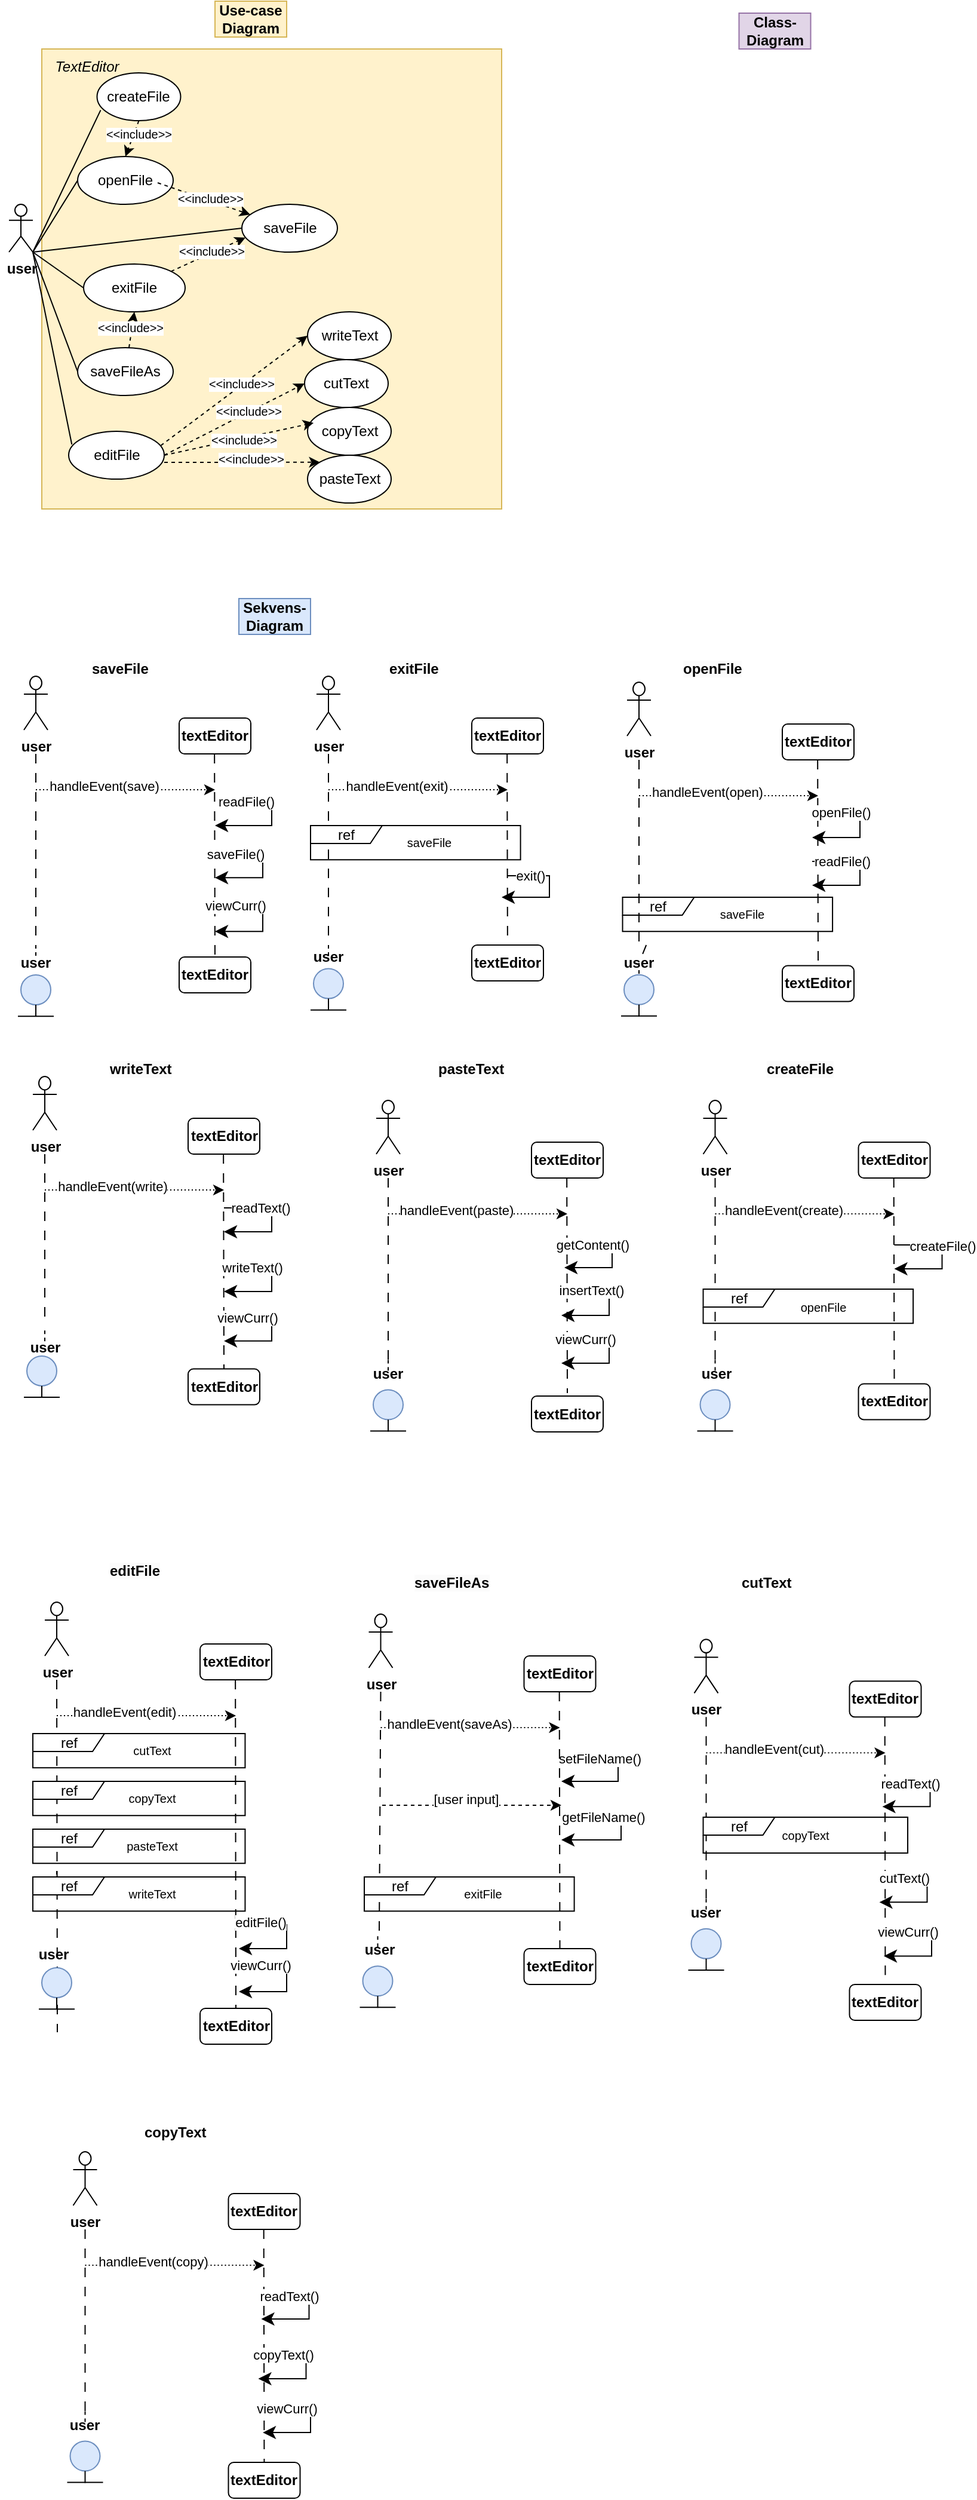 <mxfile version="24.8.6">
  <diagram name="Sida-1" id="aEJ8TClAQQ043p-pL9k2">
    <mxGraphModel dx="1020" dy="604" grid="1" gridSize="10" guides="1" tooltips="1" connect="1" arrows="1" fold="1" page="1" pageScale="1" pageWidth="827" pageHeight="1169" math="0" shadow="0">
      <root>
        <mxCell id="0" />
        <mxCell id="1" parent="0" />
        <mxCell id="JDxc8rM6WF3rHRi5hyL5-2" value="Actor" style="shape=umlActor;verticalLabelPosition=bottom;verticalAlign=top;html=1;outlineConnect=0;" parent="1" vertex="1">
          <mxGeometry x="50" y="80" width="20" height="40" as="geometry" />
        </mxCell>
        <mxCell id="JDxc8rM6WF3rHRi5hyL5-4" value="Skriva in text" style="ellipse;whiteSpace=wrap;html=1;" parent="1" vertex="1">
          <mxGeometry x="190" y="80" width="80" height="40" as="geometry" />
        </mxCell>
        <mxCell id="JDxc8rM6WF3rHRi5hyL5-6" value="Kopiera" style="ellipse;whiteSpace=wrap;html=1;" parent="1" vertex="1">
          <mxGeometry x="140" y="210" width="80" height="40" as="geometry" />
        </mxCell>
        <mxCell id="JDxc8rM6WF3rHRi5hyL5-7" value="Klistra in" style="ellipse;whiteSpace=wrap;html=1;" parent="1" vertex="1">
          <mxGeometry x="180" y="150" width="80" height="40" as="geometry" />
        </mxCell>
        <mxCell id="JDxc8rM6WF3rHRi5hyL5-9" value="" style="endArrow=none;html=1;rounded=0;exitX=1;exitY=1;exitDx=0;exitDy=0;exitPerimeter=0;entryX=0;entryY=0.5;entryDx=0;entryDy=0;" parent="1" source="JDxc8rM6WF3rHRi5hyL5-2" target="JDxc8rM6WF3rHRi5hyL5-4" edge="1">
          <mxGeometry width="50" height="50" relative="1" as="geometry">
            <mxPoint x="80" y="130" as="sourcePoint" />
            <mxPoint x="223" y="101" as="targetPoint" />
          </mxGeometry>
        </mxCell>
        <mxCell id="JDxc8rM6WF3rHRi5hyL5-10" value="" style="endArrow=none;html=1;rounded=0;entryX=0.033;entryY=0.275;entryDx=0;entryDy=0;entryPerimeter=0;" parent="1" target="JDxc8rM6WF3rHRi5hyL5-7" edge="1">
          <mxGeometry width="50" height="50" relative="1" as="geometry">
            <mxPoint x="70" y="120" as="sourcePoint" />
            <mxPoint x="230" y="200" as="targetPoint" />
          </mxGeometry>
        </mxCell>
        <mxCell id="JDxc8rM6WF3rHRi5hyL5-11" value="" style="endArrow=none;html=1;rounded=0;entryX=0.208;entryY=0.113;entryDx=0;entryDy=0;entryPerimeter=0;" parent="1" target="JDxc8rM6WF3rHRi5hyL5-6" edge="1">
          <mxGeometry width="50" height="50" relative="1" as="geometry">
            <mxPoint x="70" y="120" as="sourcePoint" />
            <mxPoint x="214" y="312" as="targetPoint" />
          </mxGeometry>
        </mxCell>
        <mxCell id="wFDXV37nP9_1kI2Ee2_L-1" value="&lt;b&gt;Class-Diagram&lt;/b&gt;" style="text;html=1;align=center;verticalAlign=middle;whiteSpace=wrap;rounded=0;fillColor=#e1d5e7;strokeColor=#9673a6;" parent="1" vertex="1">
          <mxGeometry x="628.75" y="30" width="60" height="30" as="geometry" />
        </mxCell>
        <mxCell id="wFDXV37nP9_1kI2Ee2_L-2" value="&lt;b&gt;Sekvens-Diagram&lt;/b&gt;" style="text;html=1;align=center;verticalAlign=middle;whiteSpace=wrap;rounded=0;fillColor=#dae8fc;strokeColor=#6c8ebf;" parent="1" vertex="1">
          <mxGeometry x="210" y="520" width="60" height="30" as="geometry" />
        </mxCell>
        <mxCell id="wFDXV37nP9_1kI2Ee2_L-3" value="&lt;span style=&quot;caret-color: rgb(0, 0, 0); color: rgb(0, 0, 0); font-family: Helvetica; font-size: 12.0px; font-style: normal; font-variant-caps: normal; letter-spacing: normal; text-align: center; text-indent: 0px; text-transform: none; white-space: normal; word-spacing: 0px; -webkit-text-stroke-width: 0px; background-color: rgb(251, 251, 251); text-decoration: none; float: none; display: inline !important;&quot;&gt;&lt;b&gt;saveFile&lt;/b&gt;&lt;/span&gt;" style="text;whiteSpace=wrap;html=1;" parent="1" vertex="1">
          <mxGeometry x="85" y="565" width="90" height="40" as="geometry" />
        </mxCell>
        <mxCell id="wFDXV37nP9_1kI2Ee2_L-4" value="user" style="shape=umlActor;verticalLabelPosition=bottom;verticalAlign=top;html=1;fontStyle=1" parent="1" vertex="1">
          <mxGeometry x="30" y="585" width="20" height="45" as="geometry" />
        </mxCell>
        <mxCell id="wFDXV37nP9_1kI2Ee2_L-5" value="" style="endArrow=none;html=1;rounded=0;dashed=1;" parent="1" source="wFDXV37nP9_1kI2Ee2_L-8" edge="1">
          <mxGeometry relative="1" as="geometry">
            <mxPoint x="40" y="670" as="sourcePoint" />
            <mxPoint x="40" y="820" as="targetPoint" />
          </mxGeometry>
        </mxCell>
        <mxCell id="wFDXV37nP9_1kI2Ee2_L-6" value="" style="ellipse;whiteSpace=wrap;html=1;aspect=fixed;fillColor=#dae8fc;strokeColor=#6c8ebf;" parent="1" vertex="1">
          <mxGeometry x="27.5" y="835" width="25" height="25" as="geometry" />
        </mxCell>
        <mxCell id="wFDXV37nP9_1kI2Ee2_L-7" value="" style="endArrow=none;html=1;rounded=0;dashed=1;dashPattern=8 8;" parent="1" target="wFDXV37nP9_1kI2Ee2_L-8" edge="1">
          <mxGeometry relative="1" as="geometry">
            <mxPoint x="40" y="650" as="sourcePoint" />
            <mxPoint x="40" y="820" as="targetPoint" />
          </mxGeometry>
        </mxCell>
        <mxCell id="wFDXV37nP9_1kI2Ee2_L-8" value="user" style="text;html=1;align=center;verticalAlign=middle;whiteSpace=wrap;rounded=0;fontStyle=1" parent="1" vertex="1">
          <mxGeometry x="10" y="810" width="60" height="30" as="geometry" />
        </mxCell>
        <mxCell id="wFDXV37nP9_1kI2Ee2_L-9" value="" style="endArrow=none;html=1;rounded=0;entryX=0.5;entryY=1;entryDx=0;entryDy=0;" parent="1" target="wFDXV37nP9_1kI2Ee2_L-6" edge="1">
          <mxGeometry width="50" height="50" relative="1" as="geometry">
            <mxPoint x="40" y="870" as="sourcePoint" />
            <mxPoint x="400" y="720" as="targetPoint" />
          </mxGeometry>
        </mxCell>
        <mxCell id="wFDXV37nP9_1kI2Ee2_L-10" value="" style="endArrow=none;html=1;rounded=0;" parent="1" edge="1">
          <mxGeometry width="50" height="50" relative="1" as="geometry">
            <mxPoint x="25" y="869.58" as="sourcePoint" />
            <mxPoint x="55" y="869.58" as="targetPoint" />
          </mxGeometry>
        </mxCell>
        <mxCell id="wFDXV37nP9_1kI2Ee2_L-11" value="" style="endArrow=classic;html=1;rounded=0;dashed=1;dashPattern=1 2;fontStyle=0" parent="1" edge="1">
          <mxGeometry width="50" height="50" relative="1" as="geometry">
            <mxPoint x="40" y="680" as="sourcePoint" />
            <mxPoint x="190" y="680" as="targetPoint" />
          </mxGeometry>
        </mxCell>
        <mxCell id="wFDXV37nP9_1kI2Ee2_L-12" value="handleEvent(save)" style="edgeLabel;html=1;align=center;verticalAlign=middle;resizable=0;points=[];" parent="wFDXV37nP9_1kI2Ee2_L-11" vertex="1" connectable="0">
          <mxGeometry x="-0.244" y="3" relative="1" as="geometry">
            <mxPoint as="offset" />
          </mxGeometry>
        </mxCell>
        <mxCell id="wFDXV37nP9_1kI2Ee2_L-13" value="&lt;b&gt;textEditor&lt;/b&gt;" style="rounded=1;whiteSpace=wrap;html=1;" parent="1" vertex="1">
          <mxGeometry x="160" y="620" width="60" height="30" as="geometry" />
        </mxCell>
        <mxCell id="wFDXV37nP9_1kI2Ee2_L-14" value="" style="endArrow=none;html=1;rounded=0;dashed=1;dashPattern=8 8;" parent="1" edge="1">
          <mxGeometry relative="1" as="geometry">
            <mxPoint x="189.58" y="650" as="sourcePoint" />
            <mxPoint x="190" y="830" as="targetPoint" />
          </mxGeometry>
        </mxCell>
        <mxCell id="wFDXV37nP9_1kI2Ee2_L-15" value="&lt;b&gt;textEditor&lt;/b&gt;" style="rounded=1;whiteSpace=wrap;html=1;" parent="1" vertex="1">
          <mxGeometry x="160" y="820" width="60" height="30" as="geometry" />
        </mxCell>
        <mxCell id="wFDXV37nP9_1kI2Ee2_L-16" value="" style="edgeStyle=elbowEdgeStyle;elbow=horizontal;endArrow=classic;html=1;curved=0;rounded=0;endSize=8;startSize=8;verticalAlign=bottom;horizontal=1;" parent="1" edge="1">
          <mxGeometry width="50" height="50" relative="1" as="geometry">
            <mxPoint x="190" y="733.57" as="sourcePoint" />
            <mxPoint x="190" y="753.57" as="targetPoint" />
            <Array as="points">
              <mxPoint x="230" y="733.57" />
            </Array>
          </mxGeometry>
        </mxCell>
        <mxCell id="wFDXV37nP9_1kI2Ee2_L-17" value="saveFile()" style="edgeLabel;html=1;align=center;verticalAlign=middle;resizable=0;points=[];" parent="wFDXV37nP9_1kI2Ee2_L-16" vertex="1" connectable="0">
          <mxGeometry x="-0.663" relative="1" as="geometry">
            <mxPoint as="offset" />
          </mxGeometry>
        </mxCell>
        <mxCell id="wFDXV37nP9_1kI2Ee2_L-18" value="" style="edgeStyle=elbowEdgeStyle;elbow=horizontal;endArrow=classic;html=1;curved=0;rounded=0;endSize=8;startSize=8;verticalAlign=bottom;horizontal=1;" parent="1" edge="1">
          <mxGeometry width="50" height="50" relative="1" as="geometry">
            <mxPoint x="190" y="778.57" as="sourcePoint" />
            <mxPoint x="190" y="798.57" as="targetPoint" />
            <Array as="points">
              <mxPoint x="230" y="778.57" />
            </Array>
          </mxGeometry>
        </mxCell>
        <mxCell id="wFDXV37nP9_1kI2Ee2_L-19" value="viewCurr()" style="edgeLabel;html=1;align=center;verticalAlign=middle;resizable=0;points=[];" parent="wFDXV37nP9_1kI2Ee2_L-18" vertex="1" connectable="0">
          <mxGeometry x="-0.663" y="2" relative="1" as="geometry">
            <mxPoint as="offset" />
          </mxGeometry>
        </mxCell>
        <mxCell id="wFDXV37nP9_1kI2Ee2_L-20" value="&lt;span style=&quot;caret-color: rgb(0, 0, 0); color: rgb(0, 0, 0); font-family: Helvetica; font-size: 12.0px; font-style: normal; font-variant-caps: normal; letter-spacing: normal; text-align: center; text-indent: 0px; text-transform: none; white-space: normal; word-spacing: 0px; -webkit-text-stroke-width: 0px; background-color: rgb(251, 251, 251); text-decoration: none; float: none; display: inline !important;&quot;&gt;exitFile&lt;/span&gt;" style="text;whiteSpace=wrap;html=1;fontStyle=1" parent="1" vertex="1">
          <mxGeometry x="334" y="565" width="80" height="40" as="geometry" />
        </mxCell>
        <mxCell id="wFDXV37nP9_1kI2Ee2_L-21" value="user" style="shape=umlActor;verticalLabelPosition=bottom;verticalAlign=top;html=1;fontStyle=1" parent="1" vertex="1">
          <mxGeometry x="275" y="585" width="20" height="45" as="geometry" />
        </mxCell>
        <mxCell id="wFDXV37nP9_1kI2Ee2_L-22" value="" style="endArrow=none;html=1;rounded=0;dashed=1;" parent="1" edge="1">
          <mxGeometry relative="1" as="geometry">
            <mxPoint x="285" y="810" as="sourcePoint" />
            <mxPoint x="285" y="820" as="targetPoint" />
          </mxGeometry>
        </mxCell>
        <mxCell id="wFDXV37nP9_1kI2Ee2_L-23" value="" style="ellipse;whiteSpace=wrap;html=1;aspect=fixed;fillColor=#dae8fc;strokeColor=#6c8ebf;" parent="1" vertex="1">
          <mxGeometry x="272.5" y="829.79" width="25" height="25" as="geometry" />
        </mxCell>
        <mxCell id="wFDXV37nP9_1kI2Ee2_L-24" value="" style="endArrow=none;html=1;rounded=0;dashed=1;dashPattern=8 8;" parent="1" edge="1">
          <mxGeometry relative="1" as="geometry">
            <mxPoint x="285" y="650" as="sourcePoint" />
            <mxPoint x="285" y="810" as="targetPoint" />
          </mxGeometry>
        </mxCell>
        <mxCell id="wFDXV37nP9_1kI2Ee2_L-25" value="" style="endArrow=none;html=1;rounded=0;entryX=0.5;entryY=1;entryDx=0;entryDy=0;" parent="1" target="wFDXV37nP9_1kI2Ee2_L-23" edge="1">
          <mxGeometry width="50" height="50" relative="1" as="geometry">
            <mxPoint x="285" y="864.79" as="sourcePoint" />
            <mxPoint x="645" y="714.79" as="targetPoint" />
          </mxGeometry>
        </mxCell>
        <mxCell id="wFDXV37nP9_1kI2Ee2_L-26" value="" style="endArrow=none;html=1;rounded=0;" parent="1" edge="1">
          <mxGeometry width="50" height="50" relative="1" as="geometry">
            <mxPoint x="270" y="864.37" as="sourcePoint" />
            <mxPoint x="300" y="864.37" as="targetPoint" />
          </mxGeometry>
        </mxCell>
        <mxCell id="wFDXV37nP9_1kI2Ee2_L-27" value="" style="endArrow=classic;html=1;rounded=0;dashed=1;dashPattern=1 2;fontStyle=0" parent="1" edge="1">
          <mxGeometry width="50" height="50" relative="1" as="geometry">
            <mxPoint x="285" y="680" as="sourcePoint" />
            <mxPoint x="435" y="680" as="targetPoint" />
          </mxGeometry>
        </mxCell>
        <mxCell id="wFDXV37nP9_1kI2Ee2_L-28" value="handleEvent(exit)" style="edgeLabel;html=1;align=center;verticalAlign=middle;resizable=0;points=[];" parent="wFDXV37nP9_1kI2Ee2_L-27" vertex="1" connectable="0">
          <mxGeometry x="-0.244" y="3" relative="1" as="geometry">
            <mxPoint as="offset" />
          </mxGeometry>
        </mxCell>
        <mxCell id="wFDXV37nP9_1kI2Ee2_L-29" value="&lt;b&gt;textEditor&lt;/b&gt;" style="rounded=1;whiteSpace=wrap;html=1;" parent="1" vertex="1">
          <mxGeometry x="405" y="620" width="60" height="30" as="geometry" />
        </mxCell>
        <mxCell id="wFDXV37nP9_1kI2Ee2_L-30" value="" style="endArrow=none;html=1;rounded=0;dashed=1;dashPattern=8 8;" parent="1" edge="1">
          <mxGeometry relative="1" as="geometry">
            <mxPoint x="434.58" y="650" as="sourcePoint" />
            <mxPoint x="435" y="830" as="targetPoint" />
          </mxGeometry>
        </mxCell>
        <mxCell id="wFDXV37nP9_1kI2Ee2_L-31" value="&lt;b&gt;textEditor&lt;/b&gt;" style="rounded=1;whiteSpace=wrap;html=1;" parent="1" vertex="1">
          <mxGeometry x="405" y="810" width="60" height="30" as="geometry" />
        </mxCell>
        <mxCell id="wFDXV37nP9_1kI2Ee2_L-32" value="" style="edgeStyle=elbowEdgeStyle;elbow=horizontal;endArrow=classic;html=1;curved=0;rounded=0;endSize=8;startSize=8;verticalAlign=bottom;horizontal=1;exitX=0.724;exitY=1.05;exitDx=0;exitDy=0;exitPerimeter=0;" parent="1" source="wFDXV37nP9_1kI2Ee2_L-97" edge="1">
          <mxGeometry width="50" height="50" relative="1" as="geometry">
            <mxPoint x="430" y="790" as="sourcePoint" />
            <mxPoint x="430" y="770" as="targetPoint" />
            <Array as="points">
              <mxPoint x="470" y="790" />
            </Array>
          </mxGeometry>
        </mxCell>
        <mxCell id="wFDXV37nP9_1kI2Ee2_L-33" value="exit()" style="edgeLabel;html=1;align=center;verticalAlign=middle;resizable=0;points=[];" parent="wFDXV37nP9_1kI2Ee2_L-32" vertex="1" connectable="0">
          <mxGeometry x="-0.597" relative="1" as="geometry">
            <mxPoint as="offset" />
          </mxGeometry>
        </mxCell>
        <mxCell id="wFDXV37nP9_1kI2Ee2_L-34" value="&lt;span style=&quot;caret-color: rgb(0, 0, 0); color: rgb(0, 0, 0); font-family: Helvetica; font-size: 12.0px; font-style: normal; font-variant-caps: normal; letter-spacing: normal; text-align: center; text-indent: 0px; text-transform: none; white-space: normal; word-spacing: 0px; -webkit-text-stroke-width: 0px; background-color: rgb(251, 251, 251); text-decoration: none; float: none; display: inline !important;&quot;&gt;writeText&lt;/span&gt;" style="text;whiteSpace=wrap;html=1;fontStyle=1" parent="1" vertex="1">
          <mxGeometry x="100" y="900" width="80" height="40" as="geometry" />
        </mxCell>
        <mxCell id="wFDXV37nP9_1kI2Ee2_L-35" value="user" style="shape=umlActor;verticalLabelPosition=bottom;verticalAlign=top;html=1;fontStyle=1" parent="1" vertex="1">
          <mxGeometry x="37.5" y="920" width="20" height="45" as="geometry" />
        </mxCell>
        <mxCell id="wFDXV37nP9_1kI2Ee2_L-36" value="" style="endArrow=none;html=1;rounded=0;dashed=1;" parent="1" edge="1">
          <mxGeometry relative="1" as="geometry">
            <mxPoint x="47.5" y="1132.57" as="sourcePoint" />
            <mxPoint x="47.5" y="1142.57" as="targetPoint" />
          </mxGeometry>
        </mxCell>
        <mxCell id="wFDXV37nP9_1kI2Ee2_L-37" value="" style="endArrow=none;html=1;rounded=0;dashed=1;dashPattern=8 8;" parent="1" target="wFDXV37nP9_1kI2Ee2_L-91" edge="1">
          <mxGeometry relative="1" as="geometry">
            <mxPoint x="47.5" y="985" as="sourcePoint" />
            <mxPoint x="47.5" y="1220" as="targetPoint" />
          </mxGeometry>
        </mxCell>
        <mxCell id="wFDXV37nP9_1kI2Ee2_L-38" value="" style="endArrow=classic;html=1;rounded=0;dashed=1;dashPattern=1 2;fontStyle=0" parent="1" edge="1">
          <mxGeometry width="50" height="50" relative="1" as="geometry">
            <mxPoint x="47.5" y="1015" as="sourcePoint" />
            <mxPoint x="197.5" y="1015" as="targetPoint" />
          </mxGeometry>
        </mxCell>
        <mxCell id="wFDXV37nP9_1kI2Ee2_L-39" value="handleEvent(write)" style="edgeLabel;html=1;align=center;verticalAlign=middle;resizable=0;points=[];fontSize=11;" parent="wFDXV37nP9_1kI2Ee2_L-38" vertex="1" connectable="0">
          <mxGeometry x="-0.244" y="3" relative="1" as="geometry">
            <mxPoint as="offset" />
          </mxGeometry>
        </mxCell>
        <mxCell id="wFDXV37nP9_1kI2Ee2_L-40" value="&lt;b&gt;textEditor&lt;/b&gt;" style="rounded=1;whiteSpace=wrap;html=1;" parent="1" vertex="1">
          <mxGeometry x="167.5" y="955" width="60" height="30" as="geometry" />
        </mxCell>
        <mxCell id="wFDXV37nP9_1kI2Ee2_L-41" value="" style="endArrow=none;html=1;rounded=0;dashed=1;dashPattern=8 8;entryX=0.5;entryY=0;entryDx=0;entryDy=0;" parent="1" target="wFDXV37nP9_1kI2Ee2_L-42" edge="1">
          <mxGeometry relative="1" as="geometry">
            <mxPoint x="197.08" y="985" as="sourcePoint" />
            <mxPoint x="197.5" y="1165" as="targetPoint" />
          </mxGeometry>
        </mxCell>
        <mxCell id="wFDXV37nP9_1kI2Ee2_L-42" value="&lt;b&gt;textEditor&lt;/b&gt;" style="rounded=1;whiteSpace=wrap;html=1;" parent="1" vertex="1">
          <mxGeometry x="167.5" y="1164.8" width="60" height="30" as="geometry" />
        </mxCell>
        <mxCell id="wFDXV37nP9_1kI2Ee2_L-43" value="" style="edgeStyle=elbowEdgeStyle;elbow=horizontal;endArrow=classic;html=1;curved=0;rounded=0;endSize=8;startSize=8;verticalAlign=bottom;horizontal=1;" parent="1" edge="1">
          <mxGeometry width="50" height="50" relative="1" as="geometry">
            <mxPoint x="197.5" y="1030" as="sourcePoint" />
            <mxPoint x="197.5" y="1050" as="targetPoint" />
            <Array as="points">
              <mxPoint x="237.5" y="1030" />
            </Array>
          </mxGeometry>
        </mxCell>
        <mxCell id="wFDXV37nP9_1kI2Ee2_L-44" value="readText()" style="edgeLabel;html=1;align=center;verticalAlign=middle;resizable=0;points=[];" parent="wFDXV37nP9_1kI2Ee2_L-43" vertex="1" connectable="0">
          <mxGeometry x="-0.4" relative="1" as="geometry">
            <mxPoint as="offset" />
          </mxGeometry>
        </mxCell>
        <mxCell id="wFDXV37nP9_1kI2Ee2_L-45" value="" style="edgeStyle=elbowEdgeStyle;elbow=horizontal;endArrow=classic;html=1;curved=0;rounded=0;endSize=8;startSize=8;verticalAlign=bottom;horizontal=1;" parent="1" edge="1">
          <mxGeometry width="50" height="50" relative="1" as="geometry">
            <mxPoint x="197.5" y="1121.43" as="sourcePoint" />
            <mxPoint x="197.5" y="1141.43" as="targetPoint" />
            <Array as="points">
              <mxPoint x="237.5" y="1121.43" />
            </Array>
          </mxGeometry>
        </mxCell>
        <mxCell id="wFDXV37nP9_1kI2Ee2_L-46" value="viewCurr()" style="edgeLabel;html=1;align=center;verticalAlign=middle;resizable=0;points=[];" parent="wFDXV37nP9_1kI2Ee2_L-45" vertex="1" connectable="0">
          <mxGeometry x="-0.621" relative="1" as="geometry">
            <mxPoint as="offset" />
          </mxGeometry>
        </mxCell>
        <mxCell id="wFDXV37nP9_1kI2Ee2_L-47" value="" style="ellipse;whiteSpace=wrap;html=1;aspect=fixed;fillColor=#dae8fc;strokeColor=#6c8ebf;" parent="1" vertex="1">
          <mxGeometry x="32.5" y="1153.94" width="25" height="25" as="geometry" />
        </mxCell>
        <mxCell id="wFDXV37nP9_1kI2Ee2_L-48" value="" style="endArrow=none;html=1;rounded=0;entryX=0.5;entryY=1;entryDx=0;entryDy=0;" parent="1" target="wFDXV37nP9_1kI2Ee2_L-47" edge="1">
          <mxGeometry width="50" height="50" relative="1" as="geometry">
            <mxPoint x="45" y="1188.94" as="sourcePoint" />
            <mxPoint x="405" y="1038.94" as="targetPoint" />
          </mxGeometry>
        </mxCell>
        <mxCell id="wFDXV37nP9_1kI2Ee2_L-49" value="" style="endArrow=none;html=1;rounded=0;" parent="1" edge="1">
          <mxGeometry width="50" height="50" relative="1" as="geometry">
            <mxPoint x="30" y="1188.52" as="sourcePoint" />
            <mxPoint x="60" y="1188.52" as="targetPoint" />
          </mxGeometry>
        </mxCell>
        <mxCell id="wFDXV37nP9_1kI2Ee2_L-50" value="&lt;span style=&quot;caret-color: rgb(0, 0, 0); color: rgb(0, 0, 0); font-family: Helvetica; font-size: 12.0px; font-style: normal; font-variant-caps: normal; letter-spacing: normal; text-align: center; text-indent: 0px; text-transform: none; white-space: normal; word-spacing: 0px; -webkit-text-stroke-width: 0px; background-color: rgb(251, 251, 251); text-decoration: none; float: none; display: inline !important;&quot;&gt;&lt;b&gt;pasteText&lt;/b&gt;&lt;/span&gt;" style="text;whiteSpace=wrap;html=1;" parent="1" vertex="1">
          <mxGeometry x="375" y="900" width="90" height="40" as="geometry" />
        </mxCell>
        <mxCell id="wFDXV37nP9_1kI2Ee2_L-51" value="user" style="shape=umlActor;verticalLabelPosition=bottom;verticalAlign=top;html=1;fontStyle=1" parent="1" vertex="1">
          <mxGeometry x="325" y="940" width="20" height="45" as="geometry" />
        </mxCell>
        <mxCell id="wFDXV37nP9_1kI2Ee2_L-52" value="" style="endArrow=none;html=1;rounded=0;dashed=1;" parent="1" edge="1">
          <mxGeometry relative="1" as="geometry">
            <mxPoint x="335" y="1157.23" as="sourcePoint" />
            <mxPoint x="335" y="1167.23" as="targetPoint" />
          </mxGeometry>
        </mxCell>
        <mxCell id="wFDXV37nP9_1kI2Ee2_L-53" value="" style="ellipse;whiteSpace=wrap;html=1;aspect=fixed;fillColor=#dae8fc;strokeColor=#6c8ebf;" parent="1" vertex="1">
          <mxGeometry x="322.5" y="1182.23" width="25" height="25" as="geometry" />
        </mxCell>
        <mxCell id="wFDXV37nP9_1kI2Ee2_L-54" value="" style="endArrow=none;html=1;rounded=0;dashed=1;dashPattern=8 8;" parent="1" edge="1">
          <mxGeometry relative="1" as="geometry">
            <mxPoint x="335" y="1005" as="sourcePoint" />
            <mxPoint x="335" y="1165" as="targetPoint" />
          </mxGeometry>
        </mxCell>
        <mxCell id="wFDXV37nP9_1kI2Ee2_L-55" value="" style="endArrow=none;html=1;rounded=0;entryX=0.5;entryY=1;entryDx=0;entryDy=0;" parent="1" target="wFDXV37nP9_1kI2Ee2_L-53" edge="1">
          <mxGeometry width="50" height="50" relative="1" as="geometry">
            <mxPoint x="335" y="1217.23" as="sourcePoint" />
            <mxPoint x="695" y="1067.23" as="targetPoint" />
          </mxGeometry>
        </mxCell>
        <mxCell id="wFDXV37nP9_1kI2Ee2_L-56" value="" style="endArrow=none;html=1;rounded=0;" parent="1" edge="1">
          <mxGeometry width="50" height="50" relative="1" as="geometry">
            <mxPoint x="320" y="1216.81" as="sourcePoint" />
            <mxPoint x="350" y="1216.81" as="targetPoint" />
          </mxGeometry>
        </mxCell>
        <mxCell id="wFDXV37nP9_1kI2Ee2_L-57" value="" style="endArrow=classic;html=1;rounded=0;dashed=1;dashPattern=1 2;fontStyle=0" parent="1" edge="1">
          <mxGeometry width="50" height="50" relative="1" as="geometry">
            <mxPoint x="335" y="1035" as="sourcePoint" />
            <mxPoint x="485" y="1035" as="targetPoint" />
          </mxGeometry>
        </mxCell>
        <mxCell id="wFDXV37nP9_1kI2Ee2_L-58" value="handleEvent(paste)" style="edgeLabel;html=1;align=center;verticalAlign=middle;resizable=0;points=[];" parent="wFDXV37nP9_1kI2Ee2_L-57" vertex="1" connectable="0">
          <mxGeometry x="-0.244" y="3" relative="1" as="geometry">
            <mxPoint as="offset" />
          </mxGeometry>
        </mxCell>
        <mxCell id="wFDXV37nP9_1kI2Ee2_L-59" value="&lt;b&gt;textEditor&lt;/b&gt;" style="rounded=1;whiteSpace=wrap;html=1;" parent="1" vertex="1">
          <mxGeometry x="455" y="975" width="60" height="30" as="geometry" />
        </mxCell>
        <mxCell id="wFDXV37nP9_1kI2Ee2_L-60" value="" style="endArrow=none;html=1;rounded=0;dashed=1;dashPattern=8 8;" parent="1" edge="1">
          <mxGeometry relative="1" as="geometry">
            <mxPoint x="484.58" y="1005" as="sourcePoint" />
            <mxPoint x="485" y="1185" as="targetPoint" />
          </mxGeometry>
        </mxCell>
        <mxCell id="wFDXV37nP9_1kI2Ee2_L-61" value="&lt;b&gt;textEditor&lt;/b&gt;" style="rounded=1;whiteSpace=wrap;html=1;" parent="1" vertex="1">
          <mxGeometry x="455" y="1187.5" width="60" height="30" as="geometry" />
        </mxCell>
        <mxCell id="wFDXV37nP9_1kI2Ee2_L-62" value="" style="edgeStyle=elbowEdgeStyle;elbow=horizontal;endArrow=classic;html=1;curved=0;rounded=0;endSize=8;startSize=8;verticalAlign=bottom;horizontal=1;" parent="1" edge="1">
          <mxGeometry width="50" height="50" relative="1" as="geometry">
            <mxPoint x="480" y="1100" as="sourcePoint" />
            <mxPoint x="480" y="1120" as="targetPoint" />
            <Array as="points">
              <mxPoint x="520" y="1100" />
            </Array>
          </mxGeometry>
        </mxCell>
        <mxCell id="wFDXV37nP9_1kI2Ee2_L-63" value="insertText()" style="edgeLabel;html=1;align=center;verticalAlign=middle;resizable=0;points=[];" parent="wFDXV37nP9_1kI2Ee2_L-62" vertex="1" connectable="0">
          <mxGeometry x="-0.497" y="1" relative="1" as="geometry">
            <mxPoint as="offset" />
          </mxGeometry>
        </mxCell>
        <mxCell id="wFDXV37nP9_1kI2Ee2_L-64" value="" style="edgeStyle=elbowEdgeStyle;elbow=horizontal;endArrow=classic;html=1;curved=0;rounded=0;endSize=8;startSize=8;verticalAlign=bottom;horizontal=1;" parent="1" edge="1">
          <mxGeometry width="50" height="50" relative="1" as="geometry">
            <mxPoint x="480" y="1140" as="sourcePoint" />
            <mxPoint x="480" y="1160" as="targetPoint" />
            <Array as="points">
              <mxPoint x="520" y="1140" />
            </Array>
          </mxGeometry>
        </mxCell>
        <mxCell id="wFDXV37nP9_1kI2Ee2_L-65" value="viewCurr()" style="edgeLabel;html=1;align=center;verticalAlign=middle;resizable=0;points=[];" parent="wFDXV37nP9_1kI2Ee2_L-64" vertex="1" connectable="0">
          <mxGeometry x="-0.6" relative="1" as="geometry">
            <mxPoint as="offset" />
          </mxGeometry>
        </mxCell>
        <mxCell id="wFDXV37nP9_1kI2Ee2_L-66" value="&lt;span style=&quot;caret-color: rgb(0, 0, 0); color: rgb(0, 0, 0); font-family: Helvetica; font-size: 12.0px; font-style: normal; font-variant-caps: normal; letter-spacing: normal; text-align: center; text-indent: 0px; text-transform: none; white-space: normal; word-spacing: 0px; -webkit-text-stroke-width: 0px; background-color: rgb(251, 251, 251); text-decoration: none; float: none; display: inline !important;&quot;&gt;&lt;b&gt;editFile&lt;/b&gt;&lt;/span&gt;" style="text;whiteSpace=wrap;html=1;" parent="1" vertex="1">
          <mxGeometry x="100" y="1320" width="90" height="40" as="geometry" />
        </mxCell>
        <mxCell id="wFDXV37nP9_1kI2Ee2_L-67" value="user" style="shape=umlActor;verticalLabelPosition=bottom;verticalAlign=top;html=1;fontStyle=1" parent="1" vertex="1">
          <mxGeometry x="47.5" y="1360" width="20" height="45" as="geometry" />
        </mxCell>
        <mxCell id="wFDXV37nP9_1kI2Ee2_L-68" value="" style="endArrow=none;html=1;rounded=0;dashed=1;" parent="1" edge="1">
          <mxGeometry relative="1" as="geometry">
            <mxPoint x="57.5" y="1585" as="sourcePoint" />
            <mxPoint x="57.5" y="1595" as="targetPoint" />
          </mxGeometry>
        </mxCell>
        <mxCell id="wFDXV37nP9_1kI2Ee2_L-69" value="" style="endArrow=none;html=1;rounded=0;dashed=1;dashPattern=8 8;" parent="1" edge="1">
          <mxGeometry relative="1" as="geometry">
            <mxPoint x="57.5" y="1425" as="sourcePoint" />
            <mxPoint x="58" y="1720" as="targetPoint" />
          </mxGeometry>
        </mxCell>
        <mxCell id="wFDXV37nP9_1kI2Ee2_L-70" value="" style="endArrow=classic;html=1;rounded=0;dashed=1;dashPattern=1 2;fontStyle=0" parent="1" edge="1">
          <mxGeometry width="50" height="50" relative="1" as="geometry">
            <mxPoint x="57.5" y="1455" as="sourcePoint" />
            <mxPoint x="207.5" y="1455" as="targetPoint" />
          </mxGeometry>
        </mxCell>
        <mxCell id="wFDXV37nP9_1kI2Ee2_L-71" value="handleEvent(edit)" style="edgeLabel;html=1;align=center;verticalAlign=middle;resizable=0;points=[];fontSize=11;" parent="wFDXV37nP9_1kI2Ee2_L-70" vertex="1" connectable="0">
          <mxGeometry x="-0.244" y="3" relative="1" as="geometry">
            <mxPoint as="offset" />
          </mxGeometry>
        </mxCell>
        <mxCell id="wFDXV37nP9_1kI2Ee2_L-72" value="&lt;b&gt;textEditor&lt;/b&gt;" style="rounded=1;whiteSpace=wrap;html=1;" parent="1" vertex="1">
          <mxGeometry x="177.5" y="1395" width="60" height="30" as="geometry" />
        </mxCell>
        <mxCell id="wFDXV37nP9_1kI2Ee2_L-73" value="" style="endArrow=none;html=1;rounded=0;dashed=1;dashPattern=8 8;entryX=0.5;entryY=0;entryDx=0;entryDy=0;" parent="1" target="wFDXV37nP9_1kI2Ee2_L-74" edge="1">
          <mxGeometry relative="1" as="geometry">
            <mxPoint x="207.08" y="1425" as="sourcePoint" />
            <mxPoint x="207.5" y="1605" as="targetPoint" />
          </mxGeometry>
        </mxCell>
        <mxCell id="wFDXV37nP9_1kI2Ee2_L-74" value="&lt;b&gt;textEditor&lt;/b&gt;" style="rounded=1;whiteSpace=wrap;html=1;" parent="1" vertex="1">
          <mxGeometry x="177.5" y="1700" width="60" height="30" as="geometry" />
        </mxCell>
        <mxCell id="wFDXV37nP9_1kI2Ee2_L-75" value="" style="ellipse;whiteSpace=wrap;html=1;aspect=fixed;fillColor=#dae8fc;strokeColor=#6c8ebf;" parent="1" vertex="1">
          <mxGeometry x="45" y="1666" width="25" height="25" as="geometry" />
        </mxCell>
        <mxCell id="wFDXV37nP9_1kI2Ee2_L-76" value="" style="endArrow=none;html=1;rounded=0;entryX=0.5;entryY=1;entryDx=0;entryDy=0;" parent="1" target="wFDXV37nP9_1kI2Ee2_L-75" edge="1">
          <mxGeometry width="50" height="50" relative="1" as="geometry">
            <mxPoint x="57.5" y="1701" as="sourcePoint" />
            <mxPoint x="417.5" y="1551" as="targetPoint" />
          </mxGeometry>
        </mxCell>
        <mxCell id="wFDXV37nP9_1kI2Ee2_L-77" value="" style="endArrow=none;html=1;rounded=0;" parent="1" edge="1">
          <mxGeometry width="50" height="50" relative="1" as="geometry">
            <mxPoint x="42.5" y="1700.58" as="sourcePoint" />
            <mxPoint x="72.5" y="1700.58" as="targetPoint" />
          </mxGeometry>
        </mxCell>
        <mxCell id="wFDXV37nP9_1kI2Ee2_L-78" value="" style=";movable=1;resizable=1;rotatable=1;deletable=1;editable=1;locked=0;connectable=1;" parent="1" vertex="1" connectable="0">
          <mxGeometry x="37.5" y="1470" width="230" height="40" as="geometry" />
        </mxCell>
        <mxCell id="wFDXV37nP9_1kI2Ee2_L-79" value="ref" style="shape=umlFrame;whiteSpace=wrap;html=1;pointerEvents=0;width=60;height=15;" parent="wFDXV37nP9_1kI2Ee2_L-78" vertex="1">
          <mxGeometry width="177.727" height="28.571" as="geometry" />
        </mxCell>
        <mxCell id="wFDXV37nP9_1kI2Ee2_L-80" value="cutText" style="text;html=1;align=center;verticalAlign=middle;resizable=0;points=[];autosize=1;strokeColor=none;fillColor=none;fontSize=10;" parent="wFDXV37nP9_1kI2Ee2_L-78" vertex="1">
          <mxGeometry x="69.996" y="-1.43" width="60" height="30" as="geometry" />
        </mxCell>
        <mxCell id="wFDXV37nP9_1kI2Ee2_L-81" value="" style=";movable=1;resizable=1;rotatable=1;deletable=1;editable=1;locked=0;connectable=1;" parent="1" vertex="1" connectable="0">
          <mxGeometry x="37.5" y="1510" width="230" height="40" as="geometry" />
        </mxCell>
        <mxCell id="wFDXV37nP9_1kI2Ee2_L-82" value="ref" style="shape=umlFrame;whiteSpace=wrap;html=1;pointerEvents=0;width=60;height=15;" parent="wFDXV37nP9_1kI2Ee2_L-81" vertex="1">
          <mxGeometry width="177.727" height="28.571" as="geometry" />
        </mxCell>
        <mxCell id="wFDXV37nP9_1kI2Ee2_L-83" value="copyText" style="text;html=1;align=center;verticalAlign=middle;resizable=0;points=[];autosize=1;strokeColor=none;fillColor=none;fontSize=10;" parent="wFDXV37nP9_1kI2Ee2_L-81" vertex="1">
          <mxGeometry x="64.996" y="-1.43" width="70" height="30" as="geometry" />
        </mxCell>
        <mxCell id="wFDXV37nP9_1kI2Ee2_L-84" value="" style=";movable=1;resizable=1;rotatable=1;deletable=1;editable=1;locked=0;connectable=1;" parent="1" vertex="1" connectable="0">
          <mxGeometry x="37.5" y="1550" width="230" height="40" as="geometry" />
        </mxCell>
        <mxCell id="wFDXV37nP9_1kI2Ee2_L-85" value="ref" style="shape=umlFrame;whiteSpace=wrap;html=1;pointerEvents=0;width=60;height=15;" parent="wFDXV37nP9_1kI2Ee2_L-84" vertex="1">
          <mxGeometry width="177.727" height="28.571" as="geometry" />
        </mxCell>
        <mxCell id="wFDXV37nP9_1kI2Ee2_L-86" value="pasteText" style="text;html=1;align=center;verticalAlign=middle;resizable=0;points=[];autosize=1;strokeColor=none;fillColor=none;fontSize=10;" parent="wFDXV37nP9_1kI2Ee2_L-84" vertex="1">
          <mxGeometry x="64.996" y="-1.43" width="70" height="30" as="geometry" />
        </mxCell>
        <mxCell id="wFDXV37nP9_1kI2Ee2_L-87" value="" style=";movable=1;resizable=1;rotatable=1;deletable=1;editable=1;locked=0;connectable=1;" parent="1" vertex="1" connectable="0">
          <mxGeometry x="37.5" y="1590" width="230" height="40" as="geometry" />
        </mxCell>
        <mxCell id="wFDXV37nP9_1kI2Ee2_L-88" value="ref" style="shape=umlFrame;whiteSpace=wrap;html=1;pointerEvents=0;width=60;height=15;" parent="wFDXV37nP9_1kI2Ee2_L-87" vertex="1">
          <mxGeometry width="177.727" height="28.571" as="geometry" />
        </mxCell>
        <mxCell id="wFDXV37nP9_1kI2Ee2_L-89" value="writeText" style="text;html=1;align=center;verticalAlign=middle;resizable=0;points=[];autosize=1;strokeColor=none;fillColor=none;fontSize=10;" parent="wFDXV37nP9_1kI2Ee2_L-87" vertex="1">
          <mxGeometry x="64.996" y="-1.43" width="70" height="30" as="geometry" />
        </mxCell>
        <mxCell id="wFDXV37nP9_1kI2Ee2_L-90" value="user" style="text;html=1;align=center;verticalAlign=middle;whiteSpace=wrap;rounded=0;fontStyle=1" parent="1" vertex="1">
          <mxGeometry x="305" y="1153.86" width="60" height="30" as="geometry" />
        </mxCell>
        <mxCell id="wFDXV37nP9_1kI2Ee2_L-91" value="user" style="text;html=1;align=center;verticalAlign=middle;whiteSpace=wrap;rounded=0;fontStyle=1" parent="1" vertex="1">
          <mxGeometry x="17.5" y="1126.57" width="60" height="41" as="geometry" />
        </mxCell>
        <mxCell id="wFDXV37nP9_1kI2Ee2_L-92" value="user" style="text;html=1;align=center;verticalAlign=middle;whiteSpace=wrap;rounded=0;fontStyle=1" parent="1" vertex="1">
          <mxGeometry x="25" y="1640" width="60" height="30" as="geometry" />
        </mxCell>
        <mxCell id="wFDXV37nP9_1kI2Ee2_L-93" value="" style="edgeStyle=elbowEdgeStyle;elbow=horizontal;endArrow=classic;html=1;curved=0;rounded=0;endSize=8;startSize=8;verticalAlign=bottom;horizontal=1;" parent="1" edge="1">
          <mxGeometry width="50" height="50" relative="1" as="geometry">
            <mxPoint x="210" y="1630" as="sourcePoint" />
            <mxPoint x="210" y="1650" as="targetPoint" />
            <Array as="points">
              <mxPoint x="250" y="1630" />
            </Array>
          </mxGeometry>
        </mxCell>
        <mxCell id="wFDXV37nP9_1kI2Ee2_L-94" value="editFile()" style="edgeLabel;html=1;align=center;verticalAlign=middle;resizable=0;points=[];" parent="wFDXV37nP9_1kI2Ee2_L-93" vertex="1" connectable="0">
          <mxGeometry x="-0.654" y="2" relative="1" as="geometry">
            <mxPoint as="offset" />
          </mxGeometry>
        </mxCell>
        <mxCell id="wFDXV37nP9_1kI2Ee2_L-95" value="user" style="text;html=1;align=center;verticalAlign=middle;whiteSpace=wrap;rounded=0;fontStyle=1" parent="1" vertex="1">
          <mxGeometry x="255" y="805" width="60" height="30" as="geometry" />
        </mxCell>
        <mxCell id="wFDXV37nP9_1kI2Ee2_L-96" value="&lt;span style=&quot;caret-color: rgb(0, 0, 0); color: rgb(0, 0, 0); font-family: Helvetica; font-size: 12.0px; font-style: normal; font-variant-caps: normal; letter-spacing: normal; text-align: center; text-indent: 0px; text-transform: none; white-space: normal; word-spacing: 0px; -webkit-text-stroke-width: 0px; background-color: rgb(251, 251, 251); text-decoration: none; float: none; display: inline !important;&quot;&gt;openFile&lt;/span&gt;" style="text;whiteSpace=wrap;html=1;fontStyle=1" parent="1" vertex="1">
          <mxGeometry x="580" y="565" width="90" height="40" as="geometry" />
        </mxCell>
        <mxCell id="wFDXV37nP9_1kI2Ee2_L-97" value="" style=";movable=1;resizable=1;rotatable=1;deletable=1;editable=1;locked=0;connectable=1;" parent="1" vertex="1" connectable="0">
          <mxGeometry x="270" y="710" width="227.5" height="40" as="geometry" />
        </mxCell>
        <mxCell id="wFDXV37nP9_1kI2Ee2_L-98" value="ref" style="shape=umlFrame;whiteSpace=wrap;html=1;pointerEvents=0;width=60;height=15;" parent="wFDXV37nP9_1kI2Ee2_L-97" vertex="1">
          <mxGeometry width="175.795" height="28.571" as="geometry" />
        </mxCell>
        <mxCell id="wFDXV37nP9_1kI2Ee2_L-99" value="saveFile" style="text;html=1;align=center;verticalAlign=middle;resizable=0;points=[];autosize=1;strokeColor=none;fillColor=none;fontSize=10;" parent="wFDXV37nP9_1kI2Ee2_L-97" vertex="1">
          <mxGeometry x="69.289" y="-1.43" width="60" height="30" as="geometry" />
        </mxCell>
        <mxCell id="wFDXV37nP9_1kI2Ee2_L-100" value="&lt;span style=&quot;caret-color: rgb(0, 0, 0); color: rgb(0, 0, 0); font-family: Helvetica; font-size: 12.0px; font-style: normal; font-variant-caps: normal; letter-spacing: normal; text-align: center; text-indent: 0px; text-transform: none; white-space: normal; word-spacing: 0px; -webkit-text-stroke-width: 0px; background-color: rgb(251, 251, 251); text-decoration: none; float: none; display: inline !important;&quot;&gt;createFile&lt;/span&gt;" style="text;whiteSpace=wrap;html=1;fontStyle=1" parent="1" vertex="1">
          <mxGeometry x="650" y="900" width="90" height="40" as="geometry" />
        </mxCell>
        <mxCell id="wFDXV37nP9_1kI2Ee2_L-101" value="&lt;span style=&quot;caret-color: rgb(0, 0, 0); color: rgb(0, 0, 0); font-family: Helvetica; font-size: 12.0px; font-style: normal; font-variant-caps: normal; letter-spacing: normal; text-align: center; text-indent: 0px; text-transform: none; white-space: normal; word-spacing: 0px; -webkit-text-stroke-width: 0px; background-color: rgb(251, 251, 251); text-decoration: none; float: none; display: inline !important;&quot;&gt;&lt;b&gt;saveFileAs&lt;/b&gt;&lt;/span&gt;" style="text;whiteSpace=wrap;html=1;" parent="1" vertex="1">
          <mxGeometry x="355" y="1330" width="100" height="40" as="geometry" />
        </mxCell>
        <mxCell id="wFDXV37nP9_1kI2Ee2_L-102" value="user" style="shape=umlActor;verticalLabelPosition=bottom;verticalAlign=top;html=1;fontStyle=1" parent="1" vertex="1">
          <mxGeometry x="535" y="590" width="20" height="45" as="geometry" />
        </mxCell>
        <mxCell id="wFDXV37nP9_1kI2Ee2_L-103" value="" style="endArrow=none;html=1;rounded=0;dashed=1;" parent="1" edge="1">
          <mxGeometry relative="1" as="geometry">
            <mxPoint x="545" y="825" as="sourcePoint" />
            <mxPoint x="545" y="835" as="targetPoint" />
          </mxGeometry>
        </mxCell>
        <mxCell id="wFDXV37nP9_1kI2Ee2_L-104" value="" style="ellipse;whiteSpace=wrap;html=1;aspect=fixed;fillColor=#dae8fc;strokeColor=#6c8ebf;" parent="1" vertex="1">
          <mxGeometry x="532.5" y="834.85" width="25" height="25" as="geometry" />
        </mxCell>
        <mxCell id="wFDXV37nP9_1kI2Ee2_L-105" value="" style="endArrow=none;html=1;rounded=0;dashed=1;dashPattern=8 8;" parent="1" source="wFDXV37nP9_1kI2Ee2_L-141" edge="1">
          <mxGeometry relative="1" as="geometry">
            <mxPoint x="546.25" y="636.92" as="sourcePoint" />
            <mxPoint x="546.25" y="821.92" as="targetPoint" />
          </mxGeometry>
        </mxCell>
        <mxCell id="wFDXV37nP9_1kI2Ee2_L-106" value="" style="endArrow=none;html=1;rounded=0;entryX=0.5;entryY=1;entryDx=0;entryDy=0;" parent="1" target="wFDXV37nP9_1kI2Ee2_L-104" edge="1">
          <mxGeometry width="50" height="50" relative="1" as="geometry">
            <mxPoint x="545" y="869.85" as="sourcePoint" />
            <mxPoint x="905" y="719.85" as="targetPoint" />
          </mxGeometry>
        </mxCell>
        <mxCell id="wFDXV37nP9_1kI2Ee2_L-107" value="" style="endArrow=none;html=1;rounded=0;" parent="1" edge="1">
          <mxGeometry width="50" height="50" relative="1" as="geometry">
            <mxPoint x="530" y="869.43" as="sourcePoint" />
            <mxPoint x="560" y="869.43" as="targetPoint" />
          </mxGeometry>
        </mxCell>
        <mxCell id="wFDXV37nP9_1kI2Ee2_L-108" value="" style="endArrow=classic;html=1;rounded=0;dashed=1;dashPattern=1 2;fontStyle=0" parent="1" edge="1">
          <mxGeometry width="50" height="50" relative="1" as="geometry">
            <mxPoint x="545" y="685" as="sourcePoint" />
            <mxPoint x="695" y="685" as="targetPoint" />
          </mxGeometry>
        </mxCell>
        <mxCell id="wFDXV37nP9_1kI2Ee2_L-109" value="handleEvent(open)" style="edgeLabel;html=1;align=center;verticalAlign=middle;resizable=0;points=[];" parent="wFDXV37nP9_1kI2Ee2_L-108" vertex="1" connectable="0">
          <mxGeometry x="-0.244" y="3" relative="1" as="geometry">
            <mxPoint as="offset" />
          </mxGeometry>
        </mxCell>
        <mxCell id="wFDXV37nP9_1kI2Ee2_L-110" value="&lt;b&gt;textEditor&lt;/b&gt;" style="rounded=1;whiteSpace=wrap;html=1;" parent="1" vertex="1">
          <mxGeometry x="665" y="625" width="60" height="30" as="geometry" />
        </mxCell>
        <mxCell id="wFDXV37nP9_1kI2Ee2_L-111" value="" style="endArrow=none;html=1;rounded=0;dashed=1;dashPattern=8 8;entryX=0.5;entryY=0;entryDx=0;entryDy=0;" parent="1" target="wFDXV37nP9_1kI2Ee2_L-112" edge="1">
          <mxGeometry relative="1" as="geometry">
            <mxPoint x="694.58" y="655" as="sourcePoint" />
            <mxPoint x="695" y="835" as="targetPoint" />
          </mxGeometry>
        </mxCell>
        <mxCell id="wFDXV37nP9_1kI2Ee2_L-112" value="&lt;b&gt;textEditor&lt;/b&gt;" style="rounded=1;whiteSpace=wrap;html=1;" parent="1" vertex="1">
          <mxGeometry x="665" y="827.29" width="60" height="30" as="geometry" />
        </mxCell>
        <mxCell id="wFDXV37nP9_1kI2Ee2_L-113" value="" style="edgeStyle=elbowEdgeStyle;elbow=horizontal;endArrow=classic;html=1;curved=0;rounded=0;endSize=8;startSize=8;verticalAlign=bottom;horizontal=1;" parent="1" edge="1">
          <mxGeometry width="50" height="50" relative="1" as="geometry">
            <mxPoint x="690" y="700" as="sourcePoint" />
            <mxPoint x="690" y="720" as="targetPoint" />
            <Array as="points">
              <mxPoint x="730" y="700" />
            </Array>
          </mxGeometry>
        </mxCell>
        <mxCell id="wFDXV37nP9_1kI2Ee2_L-114" value="openFile()" style="edgeLabel;html=1;align=center;verticalAlign=middle;resizable=0;points=[];" parent="wFDXV37nP9_1kI2Ee2_L-113" vertex="1" connectable="0">
          <mxGeometry x="-0.529" y="1" relative="1" as="geometry">
            <mxPoint as="offset" />
          </mxGeometry>
        </mxCell>
        <mxCell id="wFDXV37nP9_1kI2Ee2_L-115" value="" style="edgeStyle=elbowEdgeStyle;elbow=horizontal;endArrow=classic;html=1;curved=0;rounded=0;endSize=8;startSize=8;verticalAlign=bottom;horizontal=1;" parent="1" edge="1">
          <mxGeometry width="50" height="50" relative="1" as="geometry">
            <mxPoint x="690" y="740" as="sourcePoint" />
            <mxPoint x="690" y="760" as="targetPoint" />
            <Array as="points">
              <mxPoint x="730" y="740" />
            </Array>
          </mxGeometry>
        </mxCell>
        <mxCell id="wFDXV37nP9_1kI2Ee2_L-116" value="readFile()" style="edgeLabel;html=1;align=center;verticalAlign=middle;resizable=0;points=[];" parent="wFDXV37nP9_1kI2Ee2_L-115" vertex="1" connectable="0">
          <mxGeometry x="-0.4" relative="1" as="geometry">
            <mxPoint x="-5" as="offset" />
          </mxGeometry>
        </mxCell>
        <mxCell id="wFDXV37nP9_1kI2Ee2_L-117" value="" style="edgeStyle=elbowEdgeStyle;elbow=horizontal;endArrow=classic;html=1;curved=0;rounded=0;endSize=8;startSize=8;verticalAlign=bottom;horizontal=1;" parent="1" edge="1">
          <mxGeometry width="50" height="50" relative="1" as="geometry">
            <mxPoint x="482.5" y="1060" as="sourcePoint" />
            <mxPoint x="482.5" y="1080" as="targetPoint" />
            <Array as="points">
              <mxPoint x="522.5" y="1060" />
            </Array>
          </mxGeometry>
        </mxCell>
        <mxCell id="wFDXV37nP9_1kI2Ee2_L-118" value="getContent()" style="edgeLabel;html=1;align=center;verticalAlign=middle;resizable=0;points=[];" parent="wFDXV37nP9_1kI2Ee2_L-117" vertex="1" connectable="0">
          <mxGeometry x="-0.544" y="-1" relative="1" as="geometry">
            <mxPoint as="offset" />
          </mxGeometry>
        </mxCell>
        <mxCell id="wFDXV37nP9_1kI2Ee2_L-119" value="user" style="shape=umlActor;verticalLabelPosition=bottom;verticalAlign=top;html=1;fontStyle=1" parent="1" vertex="1">
          <mxGeometry x="598.75" y="940" width="20" height="45" as="geometry" />
        </mxCell>
        <mxCell id="wFDXV37nP9_1kI2Ee2_L-120" value="" style="endArrow=none;html=1;rounded=0;dashed=1;" parent="1" edge="1">
          <mxGeometry relative="1" as="geometry">
            <mxPoint x="608.75" y="1157.23" as="sourcePoint" />
            <mxPoint x="608.75" y="1167.23" as="targetPoint" />
          </mxGeometry>
        </mxCell>
        <mxCell id="wFDXV37nP9_1kI2Ee2_L-121" value="" style="ellipse;whiteSpace=wrap;html=1;aspect=fixed;fillColor=#dae8fc;strokeColor=#6c8ebf;" parent="1" vertex="1">
          <mxGeometry x="596.25" y="1182.23" width="25" height="25" as="geometry" />
        </mxCell>
        <mxCell id="wFDXV37nP9_1kI2Ee2_L-122" value="" style="endArrow=none;html=1;rounded=0;dashed=1;dashPattern=8 8;" parent="1" edge="1">
          <mxGeometry relative="1" as="geometry">
            <mxPoint x="608.75" y="1005" as="sourcePoint" />
            <mxPoint x="608.75" y="1165" as="targetPoint" />
          </mxGeometry>
        </mxCell>
        <mxCell id="wFDXV37nP9_1kI2Ee2_L-123" value="" style="endArrow=none;html=1;rounded=0;entryX=0.5;entryY=1;entryDx=0;entryDy=0;" parent="1" target="wFDXV37nP9_1kI2Ee2_L-121" edge="1">
          <mxGeometry width="50" height="50" relative="1" as="geometry">
            <mxPoint x="608.75" y="1217.23" as="sourcePoint" />
            <mxPoint x="968.75" y="1067.23" as="targetPoint" />
          </mxGeometry>
        </mxCell>
        <mxCell id="wFDXV37nP9_1kI2Ee2_L-124" value="" style="endArrow=none;html=1;rounded=0;" parent="1" edge="1">
          <mxGeometry width="50" height="50" relative="1" as="geometry">
            <mxPoint x="593.75" y="1216.81" as="sourcePoint" />
            <mxPoint x="623.75" y="1216.81" as="targetPoint" />
          </mxGeometry>
        </mxCell>
        <mxCell id="wFDXV37nP9_1kI2Ee2_L-125" value="" style="endArrow=classic;html=1;rounded=0;dashed=1;dashPattern=1 2;fontStyle=0" parent="1" edge="1">
          <mxGeometry width="50" height="50" relative="1" as="geometry">
            <mxPoint x="608.75" y="1035" as="sourcePoint" />
            <mxPoint x="758.75" y="1035" as="targetPoint" />
          </mxGeometry>
        </mxCell>
        <mxCell id="wFDXV37nP9_1kI2Ee2_L-126" value="handleEvent(create)" style="edgeLabel;html=1;align=center;verticalAlign=middle;resizable=0;points=[];" parent="wFDXV37nP9_1kI2Ee2_L-125" vertex="1" connectable="0">
          <mxGeometry x="-0.244" y="3" relative="1" as="geometry">
            <mxPoint as="offset" />
          </mxGeometry>
        </mxCell>
        <mxCell id="wFDXV37nP9_1kI2Ee2_L-127" value="&lt;b&gt;textEditor&lt;/b&gt;" style="rounded=1;whiteSpace=wrap;html=1;" parent="1" vertex="1">
          <mxGeometry x="728.75" y="975" width="60" height="30" as="geometry" />
        </mxCell>
        <mxCell id="wFDXV37nP9_1kI2Ee2_L-129" value="" style="edgeStyle=elbowEdgeStyle;elbow=horizontal;endArrow=classic;html=1;curved=0;rounded=0;endSize=8;startSize=8;verticalAlign=bottom;horizontal=1;" parent="1" edge="1">
          <mxGeometry width="50" height="50" relative="1" as="geometry">
            <mxPoint x="197.5" y="690" as="sourcePoint" />
            <mxPoint x="190" y="710" as="targetPoint" />
            <Array as="points">
              <mxPoint x="237.5" y="690" />
            </Array>
          </mxGeometry>
        </mxCell>
        <mxCell id="wFDXV37nP9_1kI2Ee2_L-130" value="readFile()" style="edgeLabel;html=1;align=center;verticalAlign=middle;resizable=0;points=[];" parent="wFDXV37nP9_1kI2Ee2_L-129" vertex="1" connectable="0">
          <mxGeometry x="-0.663" relative="1" as="geometry">
            <mxPoint as="offset" />
          </mxGeometry>
        </mxCell>
        <mxCell id="wFDXV37nP9_1kI2Ee2_L-131" value="" style="edgeStyle=elbowEdgeStyle;elbow=horizontal;endArrow=classic;html=1;curved=0;rounded=0;endSize=8;startSize=8;verticalAlign=bottom;horizontal=1;" parent="1" edge="1">
          <mxGeometry width="50" height="50" relative="1" as="geometry">
            <mxPoint x="197.5" y="1080" as="sourcePoint" />
            <mxPoint x="197.5" y="1100" as="targetPoint" />
            <Array as="points">
              <mxPoint x="237.5" y="1080" />
            </Array>
          </mxGeometry>
        </mxCell>
        <mxCell id="wFDXV37nP9_1kI2Ee2_L-132" value="writeText()" style="edgeLabel;html=1;align=center;verticalAlign=middle;resizable=0;points=[];" parent="wFDXV37nP9_1kI2Ee2_L-131" vertex="1" connectable="0">
          <mxGeometry x="-0.4" relative="1" as="geometry">
            <mxPoint x="-7" as="offset" />
          </mxGeometry>
        </mxCell>
        <mxCell id="wFDXV37nP9_1kI2Ee2_L-133" value="" style="edgeStyle=elbowEdgeStyle;elbow=horizontal;endArrow=classic;html=1;curved=0;rounded=0;endSize=8;startSize=8;verticalAlign=bottom;horizontal=1;" parent="1" edge="1">
          <mxGeometry width="50" height="50" relative="1" as="geometry">
            <mxPoint x="210" y="1666" as="sourcePoint" />
            <mxPoint x="210" y="1686" as="targetPoint" />
            <Array as="points">
              <mxPoint x="250" y="1666" />
            </Array>
          </mxGeometry>
        </mxCell>
        <mxCell id="wFDXV37nP9_1kI2Ee2_L-134" value="viewCurr()" style="edgeLabel;html=1;align=center;verticalAlign=middle;resizable=0;points=[];" parent="wFDXV37nP9_1kI2Ee2_L-133" vertex="1" connectable="0">
          <mxGeometry x="-0.654" y="2" relative="1" as="geometry">
            <mxPoint as="offset" />
          </mxGeometry>
        </mxCell>
        <mxCell id="wFDXV37nP9_1kI2Ee2_L-135" value="&lt;div style=&quot;text-align: center;&quot;&gt;&lt;span style=&quot;font-size: 12px;&quot;&gt;&lt;b&gt;copyText&lt;/b&gt;&lt;/span&gt;&lt;/div&gt;" style="text;whiteSpace=wrap;html=1;" parent="1" vertex="1">
          <mxGeometry x="129.38" y="1790" width="100" height="40" as="geometry" />
        </mxCell>
        <mxCell id="wFDXV37nP9_1kI2Ee2_L-136" value="&lt;div style=&quot;text-align: center;&quot;&gt;&lt;span style=&quot;font-size: 12px;&quot;&gt;&lt;b&gt;cutText&lt;/b&gt;&lt;/span&gt;&lt;/div&gt;" style="text;whiteSpace=wrap;html=1;" parent="1" vertex="1">
          <mxGeometry x="628.75" y="1330" width="100" height="40" as="geometry" />
        </mxCell>
        <mxCell id="wFDXV37nP9_1kI2Ee2_L-137" value="" style=";movable=1;resizable=1;rotatable=1;deletable=1;editable=1;locked=0;connectable=1;" parent="1" vertex="1" connectable="0">
          <mxGeometry x="531.25" y="770" width="227.5" height="40" as="geometry" />
        </mxCell>
        <mxCell id="wFDXV37nP9_1kI2Ee2_L-138" value="ref" style="shape=umlFrame;whiteSpace=wrap;html=1;pointerEvents=0;width=60;height=15;" parent="wFDXV37nP9_1kI2Ee2_L-137" vertex="1">
          <mxGeometry width="175.795" height="28.571" as="geometry" />
        </mxCell>
        <mxCell id="wFDXV37nP9_1kI2Ee2_L-139" value="saveFile" style="text;html=1;align=center;verticalAlign=middle;resizable=0;points=[];autosize=1;strokeColor=none;fillColor=none;fontSize=10;" parent="wFDXV37nP9_1kI2Ee2_L-137" vertex="1">
          <mxGeometry x="69.289" y="-1.43" width="60" height="30" as="geometry" />
        </mxCell>
        <mxCell id="wFDXV37nP9_1kI2Ee2_L-140" value="" style="endArrow=none;html=1;rounded=0;dashed=1;dashPattern=8 8;" parent="1" target="wFDXV37nP9_1kI2Ee2_L-141" edge="1">
          <mxGeometry relative="1" as="geometry">
            <mxPoint x="545" y="655" as="sourcePoint" />
            <mxPoint x="545" y="840" as="targetPoint" />
          </mxGeometry>
        </mxCell>
        <mxCell id="wFDXV37nP9_1kI2Ee2_L-141" value="user" style="text;html=1;align=center;verticalAlign=middle;whiteSpace=wrap;rounded=0;fontStyle=1" parent="1" vertex="1">
          <mxGeometry x="515" y="810" width="60" height="30" as="geometry" />
        </mxCell>
        <mxCell id="wFDXV37nP9_1kI2Ee2_L-142" value="ref" style="shape=umlFrame;whiteSpace=wrap;html=1;pointerEvents=0;width=60;height=15;" parent="1" vertex="1">
          <mxGeometry x="598.75" y="1098" width="175.795" height="28.571" as="geometry" />
        </mxCell>
        <mxCell id="wFDXV37nP9_1kI2Ee2_L-143" value="openFile" style="text;html=1;align=center;verticalAlign=middle;resizable=0;points=[];autosize=1;strokeColor=none;fillColor=none;fontSize=10;" parent="1" vertex="1">
          <mxGeometry x="668.749" y="1098.0" width="60" height="30" as="geometry" />
        </mxCell>
        <mxCell id="wFDXV37nP9_1kI2Ee2_L-144" value="" style="endArrow=none;html=1;rounded=0;dashed=1;dashPattern=8 8;entryX=0.5;entryY=0;entryDx=0;entryDy=0;" parent="1" target="wFDXV37nP9_1kI2Ee2_L-145" edge="1">
          <mxGeometry relative="1" as="geometry">
            <mxPoint x="758.33" y="1005" as="sourcePoint" />
            <mxPoint x="760" y="1250" as="targetPoint" />
          </mxGeometry>
        </mxCell>
        <mxCell id="wFDXV37nP9_1kI2Ee2_L-145" value="&lt;b&gt;textEditor&lt;/b&gt;" style="rounded=1;whiteSpace=wrap;html=1;" parent="1" vertex="1">
          <mxGeometry x="728.75" y="1177.23" width="60" height="30" as="geometry" />
        </mxCell>
        <mxCell id="wFDXV37nP9_1kI2Ee2_L-146" value="user" style="text;html=1;align=center;verticalAlign=middle;whiteSpace=wrap;rounded=0;fontStyle=1" parent="1" vertex="1">
          <mxGeometry x="580" y="1153.86" width="60" height="30" as="geometry" />
        </mxCell>
        <mxCell id="wFDXV37nP9_1kI2Ee2_L-147" value="user" style="shape=umlActor;verticalLabelPosition=bottom;verticalAlign=top;html=1;fontStyle=1" parent="1" vertex="1">
          <mxGeometry x="318.75" y="1370" width="20" height="45" as="geometry" />
        </mxCell>
        <mxCell id="wFDXV37nP9_1kI2Ee2_L-148" value="" style="endArrow=none;html=1;rounded=0;dashed=1;" parent="1" edge="1">
          <mxGeometry relative="1" as="geometry">
            <mxPoint x="326.25" y="1639.59" as="sourcePoint" />
            <mxPoint x="326.25" y="1649.59" as="targetPoint" />
          </mxGeometry>
        </mxCell>
        <mxCell id="wFDXV37nP9_1kI2Ee2_L-149" value="" style="ellipse;whiteSpace=wrap;html=1;aspect=fixed;fillColor=#dae8fc;strokeColor=#6c8ebf;" parent="1" vertex="1">
          <mxGeometry x="313.75" y="1664.59" width="25" height="25" as="geometry" />
        </mxCell>
        <mxCell id="wFDXV37nP9_1kI2Ee2_L-150" value="" style="endArrow=none;html=1;rounded=0;dashed=1;dashPattern=8 8;entryX=0.5;entryY=0;entryDx=0;entryDy=0;" parent="1" target="wFDXV37nP9_1kI2Ee2_L-160" edge="1">
          <mxGeometry relative="1" as="geometry">
            <mxPoint x="328.75" y="1435" as="sourcePoint" />
            <mxPoint x="328.75" y="1595" as="targetPoint" />
          </mxGeometry>
        </mxCell>
        <mxCell id="wFDXV37nP9_1kI2Ee2_L-151" value="" style="endArrow=none;html=1;rounded=0;entryX=0.5;entryY=1;entryDx=0;entryDy=0;" parent="1" target="wFDXV37nP9_1kI2Ee2_L-149" edge="1">
          <mxGeometry width="50" height="50" relative="1" as="geometry">
            <mxPoint x="326.25" y="1699.59" as="sourcePoint" />
            <mxPoint x="686.25" y="1549.59" as="targetPoint" />
          </mxGeometry>
        </mxCell>
        <mxCell id="wFDXV37nP9_1kI2Ee2_L-152" value="" style="endArrow=none;html=1;rounded=0;" parent="1" edge="1">
          <mxGeometry width="50" height="50" relative="1" as="geometry">
            <mxPoint x="311.25" y="1699.17" as="sourcePoint" />
            <mxPoint x="341.25" y="1699.17" as="targetPoint" />
          </mxGeometry>
        </mxCell>
        <mxCell id="wFDXV37nP9_1kI2Ee2_L-153" value="" style="endArrow=classic;html=1;rounded=0;dashed=1;dashPattern=1 2;fontStyle=0" parent="1" edge="1">
          <mxGeometry width="50" height="50" relative="1" as="geometry">
            <mxPoint x="328.75" y="1465" as="sourcePoint" />
            <mxPoint x="478.75" y="1465" as="targetPoint" />
          </mxGeometry>
        </mxCell>
        <mxCell id="wFDXV37nP9_1kI2Ee2_L-154" value="handleEvent(saveAs)" style="edgeLabel;html=1;align=center;verticalAlign=middle;resizable=0;points=[];" parent="wFDXV37nP9_1kI2Ee2_L-153" vertex="1" connectable="0">
          <mxGeometry x="-0.244" y="3" relative="1" as="geometry">
            <mxPoint as="offset" />
          </mxGeometry>
        </mxCell>
        <mxCell id="wFDXV37nP9_1kI2Ee2_L-155" value="&lt;b&gt;textEditor&lt;/b&gt;" style="rounded=1;whiteSpace=wrap;html=1;" parent="1" vertex="1">
          <mxGeometry x="448.75" y="1405" width="60" height="30" as="geometry" />
        </mxCell>
        <mxCell id="wFDXV37nP9_1kI2Ee2_L-156" value="" style="edgeStyle=elbowEdgeStyle;elbow=horizontal;endArrow=classic;html=1;curved=0;rounded=0;endSize=8;startSize=8;verticalAlign=bottom;horizontal=1;" parent="1" edge="1">
          <mxGeometry width="50" height="50" relative="1" as="geometry">
            <mxPoint x="487.5" y="1490" as="sourcePoint" />
            <mxPoint x="480" y="1510" as="targetPoint" />
            <Array as="points">
              <mxPoint x="527.5" y="1490" />
            </Array>
          </mxGeometry>
        </mxCell>
        <mxCell id="wFDXV37nP9_1kI2Ee2_L-157" value="setFileName()" style="edgeLabel;html=1;align=center;verticalAlign=middle;resizable=0;points=[];" parent="wFDXV37nP9_1kI2Ee2_L-156" vertex="1" connectable="0">
          <mxGeometry x="-0.544" y="-1" relative="1" as="geometry">
            <mxPoint as="offset" />
          </mxGeometry>
        </mxCell>
        <mxCell id="wFDXV37nP9_1kI2Ee2_L-158" value="" style="endArrow=none;html=1;rounded=0;dashed=1;dashPattern=8 8;entryX=0.5;entryY=0;entryDx=0;entryDy=0;" parent="1" target="wFDXV37nP9_1kI2Ee2_L-159" edge="1">
          <mxGeometry relative="1" as="geometry">
            <mxPoint x="478.33" y="1435" as="sourcePoint" />
            <mxPoint x="480" y="1680" as="targetPoint" />
          </mxGeometry>
        </mxCell>
        <mxCell id="wFDXV37nP9_1kI2Ee2_L-159" value="&lt;b&gt;textEditor&lt;/b&gt;" style="rounded=1;whiteSpace=wrap;html=1;" parent="1" vertex="1">
          <mxGeometry x="448.75" y="1650.0" width="60" height="30" as="geometry" />
        </mxCell>
        <mxCell id="wFDXV37nP9_1kI2Ee2_L-160" value="user" style="text;html=1;align=center;verticalAlign=middle;whiteSpace=wrap;rounded=0;fontStyle=1" parent="1" vertex="1">
          <mxGeometry x="297.5" y="1636.22" width="60" height="30" as="geometry" />
        </mxCell>
        <mxCell id="wFDXV37nP9_1kI2Ee2_L-161" value="ref" style="shape=umlFrame;whiteSpace=wrap;html=1;pointerEvents=0;width=60;height=15;" parent="1" vertex="1">
          <mxGeometry x="315" y="1590.0" width="175.795" height="28.571" as="geometry" />
        </mxCell>
        <mxCell id="wFDXV37nP9_1kI2Ee2_L-162" value="exitFile" style="text;html=1;align=center;verticalAlign=middle;resizable=0;points=[];autosize=1;strokeColor=none;fillColor=none;fontSize=10;" parent="1" vertex="1">
          <mxGeometry x="383.999" y="1589.29" width="60" height="30" as="geometry" />
        </mxCell>
        <mxCell id="wFDXV37nP9_1kI2Ee2_L-163" value="user" style="shape=umlActor;verticalLabelPosition=bottom;verticalAlign=top;html=1;fontStyle=1" parent="1" vertex="1">
          <mxGeometry x="591.25" y="1391.18" width="20" height="45" as="geometry" />
        </mxCell>
        <mxCell id="wFDXV37nP9_1kI2Ee2_L-164" value="" style="endArrow=none;html=1;rounded=0;dashed=1;" parent="1" edge="1">
          <mxGeometry relative="1" as="geometry">
            <mxPoint x="601.25" y="1608.41" as="sourcePoint" />
            <mxPoint x="601.25" y="1618.41" as="targetPoint" />
          </mxGeometry>
        </mxCell>
        <mxCell id="wFDXV37nP9_1kI2Ee2_L-165" value="" style="ellipse;whiteSpace=wrap;html=1;aspect=fixed;fillColor=#dae8fc;strokeColor=#6c8ebf;" parent="1" vertex="1">
          <mxGeometry x="588.75" y="1633.41" width="25" height="25" as="geometry" />
        </mxCell>
        <mxCell id="wFDXV37nP9_1kI2Ee2_L-166" value="" style="endArrow=none;html=1;rounded=0;dashed=1;dashPattern=8 8;" parent="1" edge="1">
          <mxGeometry relative="1" as="geometry">
            <mxPoint x="601.25" y="1456.18" as="sourcePoint" />
            <mxPoint x="601.25" y="1616.18" as="targetPoint" />
          </mxGeometry>
        </mxCell>
        <mxCell id="wFDXV37nP9_1kI2Ee2_L-167" value="" style="endArrow=none;html=1;rounded=0;entryX=0.5;entryY=1;entryDx=0;entryDy=0;" parent="1" target="wFDXV37nP9_1kI2Ee2_L-165" edge="1">
          <mxGeometry width="50" height="50" relative="1" as="geometry">
            <mxPoint x="601.25" y="1668.41" as="sourcePoint" />
            <mxPoint x="961.25" y="1518.41" as="targetPoint" />
          </mxGeometry>
        </mxCell>
        <mxCell id="wFDXV37nP9_1kI2Ee2_L-168" value="" style="endArrow=none;html=1;rounded=0;" parent="1" edge="1">
          <mxGeometry width="50" height="50" relative="1" as="geometry">
            <mxPoint x="586.25" y="1667.99" as="sourcePoint" />
            <mxPoint x="616.25" y="1667.99" as="targetPoint" />
          </mxGeometry>
        </mxCell>
        <mxCell id="wFDXV37nP9_1kI2Ee2_L-169" value="" style="endArrow=classic;html=1;rounded=0;dashed=1;dashPattern=1 2;fontStyle=0" parent="1" edge="1">
          <mxGeometry width="50" height="50" relative="1" as="geometry">
            <mxPoint x="601.25" y="1486.18" as="sourcePoint" />
            <mxPoint x="751.25" y="1486.18" as="targetPoint" />
          </mxGeometry>
        </mxCell>
        <mxCell id="wFDXV37nP9_1kI2Ee2_L-170" value="handleEvent(cut)" style="edgeLabel;html=1;align=center;verticalAlign=middle;resizable=0;points=[];" parent="wFDXV37nP9_1kI2Ee2_L-169" vertex="1" connectable="0">
          <mxGeometry x="-0.244" y="3" relative="1" as="geometry">
            <mxPoint as="offset" />
          </mxGeometry>
        </mxCell>
        <mxCell id="wFDXV37nP9_1kI2Ee2_L-171" value="&lt;b&gt;textEditor&lt;/b&gt;" style="rounded=1;whiteSpace=wrap;html=1;" parent="1" vertex="1">
          <mxGeometry x="721.25" y="1426.18" width="60" height="30" as="geometry" />
        </mxCell>
        <mxCell id="wFDXV37nP9_1kI2Ee2_L-172" value="" style="endArrow=none;html=1;rounded=0;dashed=1;dashPattern=8 8;" parent="1" target="wFDXV37nP9_1kI2Ee2_L-173" edge="1">
          <mxGeometry relative="1" as="geometry">
            <mxPoint x="750.83" y="1456.18" as="sourcePoint" />
            <mxPoint x="751.25" y="1636.18" as="targetPoint" />
          </mxGeometry>
        </mxCell>
        <mxCell id="wFDXV37nP9_1kI2Ee2_L-173" value="&lt;b&gt;textEditor&lt;/b&gt;" style="rounded=1;whiteSpace=wrap;html=1;" parent="1" vertex="1">
          <mxGeometry x="721.25" y="1680" width="60" height="30" as="geometry" />
        </mxCell>
        <mxCell id="wFDXV37nP9_1kI2Ee2_L-174" value="" style="edgeStyle=elbowEdgeStyle;elbow=horizontal;endArrow=classic;html=1;curved=0;rounded=0;endSize=8;startSize=8;verticalAlign=bottom;horizontal=1;" parent="1" edge="1">
          <mxGeometry width="50" height="50" relative="1" as="geometry">
            <mxPoint x="746.25" y="1591.18" as="sourcePoint" />
            <mxPoint x="746.25" y="1611.18" as="targetPoint" />
            <Array as="points">
              <mxPoint x="786.25" y="1591.18" />
            </Array>
          </mxGeometry>
        </mxCell>
        <mxCell id="wFDXV37nP9_1kI2Ee2_L-175" value="cutText()" style="edgeLabel;html=1;align=center;verticalAlign=middle;resizable=0;points=[];" parent="wFDXV37nP9_1kI2Ee2_L-174" vertex="1" connectable="0">
          <mxGeometry x="-0.6" relative="1" as="geometry">
            <mxPoint as="offset" />
          </mxGeometry>
        </mxCell>
        <mxCell id="wFDXV37nP9_1kI2Ee2_L-176" value="user" style="text;html=1;align=center;verticalAlign=middle;whiteSpace=wrap;rounded=0;fontStyle=1" parent="1" vertex="1">
          <mxGeometry x="571.25" y="1605.04" width="60" height="30" as="geometry" />
        </mxCell>
        <mxCell id="wFDXV37nP9_1kI2Ee2_L-177" value="" style="edgeStyle=elbowEdgeStyle;elbow=horizontal;endArrow=classic;html=1;curved=0;rounded=0;endSize=8;startSize=8;verticalAlign=bottom;horizontal=1;" parent="1" edge="1">
          <mxGeometry width="50" height="50" relative="1" as="geometry">
            <mxPoint x="748.75" y="1511.18" as="sourcePoint" />
            <mxPoint x="748.75" y="1531.18" as="targetPoint" />
            <Array as="points">
              <mxPoint x="788.75" y="1511.18" />
            </Array>
          </mxGeometry>
        </mxCell>
        <mxCell id="wFDXV37nP9_1kI2Ee2_L-178" value="readText()" style="edgeLabel;html=1;align=center;verticalAlign=middle;resizable=0;points=[];" parent="wFDXV37nP9_1kI2Ee2_L-177" vertex="1" connectable="0">
          <mxGeometry x="-0.544" y="-1" relative="1" as="geometry">
            <mxPoint as="offset" />
          </mxGeometry>
        </mxCell>
        <mxCell id="wFDXV37nP9_1kI2Ee2_L-179" value="" style="endArrow=classic;html=1;rounded=0;dashed=1;" parent="1" edge="1">
          <mxGeometry width="50" height="50" relative="1" as="geometry">
            <mxPoint x="330" y="1530" as="sourcePoint" />
            <mxPoint x="480" y="1530" as="targetPoint" />
          </mxGeometry>
        </mxCell>
        <mxCell id="wFDXV37nP9_1kI2Ee2_L-180" value="[user input]" style="edgeLabel;html=1;align=center;verticalAlign=middle;resizable=0;points=[];" parent="wFDXV37nP9_1kI2Ee2_L-179" vertex="1" connectable="0">
          <mxGeometry x="-0.067" y="5" relative="1" as="geometry">
            <mxPoint as="offset" />
          </mxGeometry>
        </mxCell>
        <mxCell id="wFDXV37nP9_1kI2Ee2_L-181" value="" style="edgeStyle=elbowEdgeStyle;elbow=horizontal;endArrow=classic;html=1;curved=0;rounded=0;endSize=8;startSize=8;verticalAlign=bottom;horizontal=1;" parent="1" edge="1">
          <mxGeometry width="50" height="50" relative="1" as="geometry">
            <mxPoint x="490" y="1538.57" as="sourcePoint" />
            <mxPoint x="480" y="1559" as="targetPoint" />
            <Array as="points">
              <mxPoint x="530" y="1538.57" />
            </Array>
          </mxGeometry>
        </mxCell>
        <mxCell id="wFDXV37nP9_1kI2Ee2_L-182" value="getFileName()" style="edgeLabel;html=1;align=center;verticalAlign=middle;resizable=0;points=[];" parent="wFDXV37nP9_1kI2Ee2_L-181" vertex="1" connectable="0">
          <mxGeometry x="-0.544" y="-1" relative="1" as="geometry">
            <mxPoint as="offset" />
          </mxGeometry>
        </mxCell>
        <mxCell id="wFDXV37nP9_1kI2Ee2_L-183" value="ref" style="shape=umlFrame;whiteSpace=wrap;html=1;pointerEvents=0;width=60;height=15;" parent="1" vertex="1">
          <mxGeometry x="598.75" y="1540" width="171.25" height="30" as="geometry" />
        </mxCell>
        <mxCell id="wFDXV37nP9_1kI2Ee2_L-184" value="copyText" style="text;html=1;align=center;verticalAlign=middle;resizable=0;points=[];autosize=1;strokeColor=none;fillColor=none;fontSize=10;" parent="1" vertex="1">
          <mxGeometry x="649.379" y="1540.0" width="70" height="30" as="geometry" />
        </mxCell>
        <mxCell id="wFDXV37nP9_1kI2Ee2_L-185" value="" style="edgeStyle=elbowEdgeStyle;elbow=horizontal;endArrow=classic;html=1;curved=0;rounded=0;endSize=8;startSize=8;verticalAlign=bottom;horizontal=1;" parent="1" edge="1">
          <mxGeometry width="50" height="50" relative="1" as="geometry">
            <mxPoint x="750" y="1636.22" as="sourcePoint" />
            <mxPoint x="750" y="1656.22" as="targetPoint" />
            <Array as="points">
              <mxPoint x="790" y="1636.22" />
            </Array>
          </mxGeometry>
        </mxCell>
        <mxCell id="wFDXV37nP9_1kI2Ee2_L-186" value="viewCurr()" style="edgeLabel;html=1;align=center;verticalAlign=middle;resizable=0;points=[];" parent="wFDXV37nP9_1kI2Ee2_L-185" vertex="1" connectable="0">
          <mxGeometry x="-0.6" relative="1" as="geometry">
            <mxPoint as="offset" />
          </mxGeometry>
        </mxCell>
        <mxCell id="wFDXV37nP9_1kI2Ee2_L-187" value="user" style="shape=umlActor;verticalLabelPosition=bottom;verticalAlign=top;html=1;fontStyle=1" parent="1" vertex="1">
          <mxGeometry x="71.25" y="1820" width="20" height="45" as="geometry" />
        </mxCell>
        <mxCell id="wFDXV37nP9_1kI2Ee2_L-188" value="" style="endArrow=none;html=1;rounded=0;dashed=1;" parent="1" edge="1">
          <mxGeometry relative="1" as="geometry">
            <mxPoint x="81.25" y="2037.23" as="sourcePoint" />
            <mxPoint x="81.25" y="2047.23" as="targetPoint" />
          </mxGeometry>
        </mxCell>
        <mxCell id="wFDXV37nP9_1kI2Ee2_L-189" value="" style="ellipse;whiteSpace=wrap;html=1;aspect=fixed;fillColor=#dae8fc;strokeColor=#6c8ebf;" parent="1" vertex="1">
          <mxGeometry x="68.75" y="2062.23" width="25" height="25" as="geometry" />
        </mxCell>
        <mxCell id="wFDXV37nP9_1kI2Ee2_L-190" value="" style="endArrow=none;html=1;rounded=0;dashed=1;dashPattern=8 8;" parent="1" edge="1">
          <mxGeometry relative="1" as="geometry">
            <mxPoint x="81.25" y="1885" as="sourcePoint" />
            <mxPoint x="81.25" y="2045" as="targetPoint" />
          </mxGeometry>
        </mxCell>
        <mxCell id="wFDXV37nP9_1kI2Ee2_L-191" value="" style="endArrow=none;html=1;rounded=0;entryX=0.5;entryY=1;entryDx=0;entryDy=0;" parent="1" target="wFDXV37nP9_1kI2Ee2_L-189" edge="1">
          <mxGeometry width="50" height="50" relative="1" as="geometry">
            <mxPoint x="81.25" y="2097.23" as="sourcePoint" />
            <mxPoint x="441.25" y="1947.23" as="targetPoint" />
          </mxGeometry>
        </mxCell>
        <mxCell id="wFDXV37nP9_1kI2Ee2_L-192" value="" style="endArrow=none;html=1;rounded=0;" parent="1" edge="1">
          <mxGeometry width="50" height="50" relative="1" as="geometry">
            <mxPoint x="66.25" y="2096.81" as="sourcePoint" />
            <mxPoint x="96.25" y="2096.81" as="targetPoint" />
          </mxGeometry>
        </mxCell>
        <mxCell id="wFDXV37nP9_1kI2Ee2_L-193" value="" style="endArrow=classic;html=1;rounded=0;dashed=1;dashPattern=1 2;fontStyle=0" parent="1" edge="1">
          <mxGeometry width="50" height="50" relative="1" as="geometry">
            <mxPoint x="81.25" y="1915" as="sourcePoint" />
            <mxPoint x="231.25" y="1915" as="targetPoint" />
          </mxGeometry>
        </mxCell>
        <mxCell id="wFDXV37nP9_1kI2Ee2_L-194" value="handleEvent(copy)" style="edgeLabel;html=1;align=center;verticalAlign=middle;resizable=0;points=[];" parent="wFDXV37nP9_1kI2Ee2_L-193" vertex="1" connectable="0">
          <mxGeometry x="-0.244" y="3" relative="1" as="geometry">
            <mxPoint as="offset" />
          </mxGeometry>
        </mxCell>
        <mxCell id="wFDXV37nP9_1kI2Ee2_L-195" value="&lt;b&gt;textEditor&lt;/b&gt;" style="rounded=1;whiteSpace=wrap;html=1;" parent="1" vertex="1">
          <mxGeometry x="201.25" y="1855" width="60" height="30" as="geometry" />
        </mxCell>
        <mxCell id="wFDXV37nP9_1kI2Ee2_L-196" value="" style="endArrow=none;html=1;rounded=0;dashed=1;dashPattern=8 8;" parent="1" target="wFDXV37nP9_1kI2Ee2_L-197" edge="1">
          <mxGeometry relative="1" as="geometry">
            <mxPoint x="230.83" y="1885" as="sourcePoint" />
            <mxPoint x="231.25" y="2065" as="targetPoint" />
          </mxGeometry>
        </mxCell>
        <mxCell id="wFDXV37nP9_1kI2Ee2_L-197" value="&lt;b&gt;textEditor&lt;/b&gt;" style="rounded=1;whiteSpace=wrap;html=1;" parent="1" vertex="1">
          <mxGeometry x="201.25" y="2080" width="60" height="30" as="geometry" />
        </mxCell>
        <mxCell id="wFDXV37nP9_1kI2Ee2_L-198" value="" style="edgeStyle=elbowEdgeStyle;elbow=horizontal;endArrow=classic;html=1;curved=0;rounded=0;endSize=8;startSize=8;verticalAlign=bottom;horizontal=1;" parent="1" edge="1">
          <mxGeometry width="50" height="50" relative="1" as="geometry">
            <mxPoint x="226.25" y="1990" as="sourcePoint" />
            <mxPoint x="226.25" y="2010" as="targetPoint" />
            <Array as="points">
              <mxPoint x="266.25" y="1990" />
            </Array>
          </mxGeometry>
        </mxCell>
        <mxCell id="wFDXV37nP9_1kI2Ee2_L-199" value="copyText()" style="edgeLabel;html=1;align=center;verticalAlign=middle;resizable=0;points=[];" parent="wFDXV37nP9_1kI2Ee2_L-198" vertex="1" connectable="0">
          <mxGeometry x="-0.6" relative="1" as="geometry">
            <mxPoint as="offset" />
          </mxGeometry>
        </mxCell>
        <mxCell id="wFDXV37nP9_1kI2Ee2_L-200" value="user" style="text;html=1;align=center;verticalAlign=middle;whiteSpace=wrap;rounded=0;fontStyle=1" parent="1" vertex="1">
          <mxGeometry x="51.25" y="2033.86" width="60" height="30" as="geometry" />
        </mxCell>
        <mxCell id="wFDXV37nP9_1kI2Ee2_L-201" value="" style="edgeStyle=elbowEdgeStyle;elbow=horizontal;endArrow=classic;html=1;curved=0;rounded=0;endSize=8;startSize=8;verticalAlign=bottom;horizontal=1;" parent="1" edge="1">
          <mxGeometry width="50" height="50" relative="1" as="geometry">
            <mxPoint x="228.75" y="1940" as="sourcePoint" />
            <mxPoint x="228.75" y="1960" as="targetPoint" />
            <Array as="points">
              <mxPoint x="268.75" y="1940" />
            </Array>
          </mxGeometry>
        </mxCell>
        <mxCell id="wFDXV37nP9_1kI2Ee2_L-202" value="readText()" style="edgeLabel;html=1;align=center;verticalAlign=middle;resizable=0;points=[];" parent="wFDXV37nP9_1kI2Ee2_L-201" vertex="1" connectable="0">
          <mxGeometry x="-0.544" y="-1" relative="1" as="geometry">
            <mxPoint as="offset" />
          </mxGeometry>
        </mxCell>
        <mxCell id="wFDXV37nP9_1kI2Ee2_L-203" value="" style="edgeStyle=elbowEdgeStyle;elbow=horizontal;endArrow=classic;html=1;curved=0;rounded=0;endSize=8;startSize=8;verticalAlign=bottom;horizontal=1;" parent="1" edge="1">
          <mxGeometry width="50" height="50" relative="1" as="geometry">
            <mxPoint x="230" y="2035.04" as="sourcePoint" />
            <mxPoint x="230" y="2055.04" as="targetPoint" />
            <Array as="points">
              <mxPoint x="270" y="2035.04" />
            </Array>
          </mxGeometry>
        </mxCell>
        <mxCell id="wFDXV37nP9_1kI2Ee2_L-204" value="viewCurr()" style="edgeLabel;html=1;align=center;verticalAlign=middle;resizable=0;points=[];" parent="wFDXV37nP9_1kI2Ee2_L-203" vertex="1" connectable="0">
          <mxGeometry x="-0.6" relative="1" as="geometry">
            <mxPoint as="offset" />
          </mxGeometry>
        </mxCell>
        <mxCell id="i7ZY0cLaV6R8ucJtlAKo-1" value="" style="whiteSpace=wrap;html=1;aspect=fixed;fillColor=#fff2cc;strokeColor=#d6b656;" vertex="1" parent="1">
          <mxGeometry x="45" y="60" width="385" height="385" as="geometry" />
        </mxCell>
        <mxCell id="i7ZY0cLaV6R8ucJtlAKo-2" value="&lt;b&gt;Use-case Diagram&lt;/b&gt;" style="text;html=1;align=center;verticalAlign=middle;whiteSpace=wrap;rounded=0;fillColor=#fff2cc;strokeColor=#d6b656;" vertex="1" parent="1">
          <mxGeometry x="190" y="20" width="60" height="30" as="geometry" />
        </mxCell>
        <mxCell id="i7ZY0cLaV6R8ucJtlAKo-3" value="user" style="shape=umlActor;verticalLabelPosition=bottom;verticalAlign=top;html=1;outlineConnect=0;fontSize=12;fontStyle=1" vertex="1" parent="1">
          <mxGeometry x="17.5" y="190" width="20" height="40" as="geometry" />
        </mxCell>
        <mxCell id="i7ZY0cLaV6R8ucJtlAKo-4" value="createFile" style="ellipse;whiteSpace=wrap;html=1;" vertex="1" parent="1">
          <mxGeometry x="91.25" y="80" width="70" height="40" as="geometry" />
        </mxCell>
        <mxCell id="i7ZY0cLaV6R8ucJtlAKo-5" value="openFile" style="ellipse;whiteSpace=wrap;html=1;" vertex="1" parent="1">
          <mxGeometry x="75" y="150" width="80" height="40" as="geometry" />
        </mxCell>
        <mxCell id="i7ZY0cLaV6R8ucJtlAKo-6" value="saveFile" style="ellipse;whiteSpace=wrap;html=1;" vertex="1" parent="1">
          <mxGeometry x="212.5" y="190" width="80" height="40" as="geometry" />
        </mxCell>
        <mxCell id="i7ZY0cLaV6R8ucJtlAKo-7" value="editFile" style="ellipse;whiteSpace=wrap;html=1;" vertex="1" parent="1">
          <mxGeometry x="67.5" y="380" width="80" height="40" as="geometry" />
        </mxCell>
        <mxCell id="i7ZY0cLaV6R8ucJtlAKo-8" value="" style="endArrow=none;html=1;rounded=0;exitX=1;exitY=1;exitDx=0;exitDy=0;exitPerimeter=0;entryX=0.043;entryY=0.779;entryDx=0;entryDy=0;entryPerimeter=0;" edge="1" parent="1" source="i7ZY0cLaV6R8ucJtlAKo-3" target="i7ZY0cLaV6R8ucJtlAKo-4">
          <mxGeometry width="50" height="50" relative="1" as="geometry">
            <mxPoint x="357.5" y="390" as="sourcePoint" />
            <mxPoint x="137.5" y="100" as="targetPoint" />
          </mxGeometry>
        </mxCell>
        <mxCell id="i7ZY0cLaV6R8ucJtlAKo-9" value="" style="endArrow=none;html=1;rounded=0;exitX=1;exitY=1;exitDx=0;exitDy=0;exitPerimeter=0;entryX=0;entryY=0.5;entryDx=0;entryDy=0;" edge="1" parent="1" source="i7ZY0cLaV6R8ucJtlAKo-3" target="i7ZY0cLaV6R8ucJtlAKo-5">
          <mxGeometry width="50" height="50" relative="1" as="geometry">
            <mxPoint x="57.5" y="240" as="sourcePoint" />
            <mxPoint x="200.5" y="211" as="targetPoint" />
          </mxGeometry>
        </mxCell>
        <mxCell id="i7ZY0cLaV6R8ucJtlAKo-10" value="" style="endArrow=none;html=1;rounded=0;entryX=0.033;entryY=0.275;entryDx=0;entryDy=0;entryPerimeter=0;" edge="1" parent="1" target="i7ZY0cLaV6R8ucJtlAKo-7">
          <mxGeometry width="50" height="50" relative="1" as="geometry">
            <mxPoint x="37.5" y="230" as="sourcePoint" />
            <mxPoint x="207.5" y="310" as="targetPoint" />
          </mxGeometry>
        </mxCell>
        <mxCell id="i7ZY0cLaV6R8ucJtlAKo-11" value="" style="endArrow=none;html=1;rounded=0;entryX=0;entryY=0.5;entryDx=0;entryDy=0;exitX=1;exitY=1;exitDx=0;exitDy=0;exitPerimeter=0;" edge="1" parent="1" source="i7ZY0cLaV6R8ucJtlAKo-3" target="i7ZY0cLaV6R8ucJtlAKo-6">
          <mxGeometry width="50" height="50" relative="1" as="geometry">
            <mxPoint x="47.5" y="230" as="sourcePoint" />
            <mxPoint x="191.5" y="422" as="targetPoint" />
          </mxGeometry>
        </mxCell>
        <mxCell id="i7ZY0cLaV6R8ucJtlAKo-12" value="&lt;span style=&quot;font-size: 12.0px;&quot;&gt;exitFile&lt;/span&gt;" style="ellipse;whiteSpace=wrap;html=1;" vertex="1" parent="1">
          <mxGeometry x="80" y="240" width="85" height="40" as="geometry" />
        </mxCell>
        <mxCell id="i7ZY0cLaV6R8ucJtlAKo-13" value="" style="endArrow=none;html=1;rounded=0;entryX=0;entryY=0.5;entryDx=0;entryDy=0;exitX=1;exitY=1;exitDx=0;exitDy=0;exitPerimeter=0;" edge="1" parent="1" source="i7ZY0cLaV6R8ucJtlAKo-3" target="i7ZY0cLaV6R8ucJtlAKo-12">
          <mxGeometry width="50" height="50" relative="1" as="geometry">
            <mxPoint x="57.5" y="240" as="sourcePoint" />
            <mxPoint x="104.5" y="335" as="targetPoint" />
          </mxGeometry>
        </mxCell>
        <mxCell id="i7ZY0cLaV6R8ucJtlAKo-14" value="&lt;i&gt;TextEditor&lt;/i&gt;" style="text;html=1;align=center;verticalAlign=middle;whiteSpace=wrap;rounded=0;" vertex="1" parent="1">
          <mxGeometry x="52.5" y="60" width="60" height="30" as="geometry" />
        </mxCell>
        <mxCell id="i7ZY0cLaV6R8ucJtlAKo-15" value="cutText&lt;span style=&quot;caret-color: rgba(0, 0, 0, 0); color: rgba(0, 0, 0, 0); font-family: monospace; font-size: 0px; text-align: start; white-space: nowrap;&quot;&gt;%3CmxGraphModel%3E%3Croot%3E%3CmxCell%20id%3D%220%22%2F%3E%3CmxCell%20id%3D%221%22%20parent%3D%220%22%2F%3E%3CmxCell%20id%3D%222%22%20value%3D%22createFile%22%20style%3D%22ellipse%3BwhiteSpace%3Dwrap%3Bhtml%3D1%3B%22%20vertex%3D%221%22%20parent%3D%221%22%3E%3CmxGeometry%20x%3D%22115%22%20y%3D%22210%22%20width%3D%2270%22%20height%3D%2240%22%20as%3D%22geometry%22%2F%3E%3C%2FmxCell%3E%3C%2Froot%3E%3C%2FmxGraphModel%3E&lt;/span&gt;" style="ellipse;whiteSpace=wrap;html=1;" vertex="1" parent="1">
          <mxGeometry x="265" y="320" width="70" height="40" as="geometry" />
        </mxCell>
        <mxCell id="i7ZY0cLaV6R8ucJtlAKo-16" value="copyText" style="ellipse;whiteSpace=wrap;html=1;" vertex="1" parent="1">
          <mxGeometry x="267.5" y="360" width="70" height="40" as="geometry" />
        </mxCell>
        <mxCell id="i7ZY0cLaV6R8ucJtlAKo-17" value="pasteText" style="ellipse;whiteSpace=wrap;html=1;" vertex="1" parent="1">
          <mxGeometry x="267.5" y="400" width="70" height="40" as="geometry" />
        </mxCell>
        <mxCell id="i7ZY0cLaV6R8ucJtlAKo-18" value="saveFileAs" style="ellipse;whiteSpace=wrap;html=1;" vertex="1" parent="1">
          <mxGeometry x="75" y="310" width="80" height="40" as="geometry" />
        </mxCell>
        <mxCell id="i7ZY0cLaV6R8ucJtlAKo-19" value="" style="endArrow=none;html=1;rounded=0;entryX=0;entryY=0.5;entryDx=0;entryDy=0;" edge="1" parent="1" target="i7ZY0cLaV6R8ucJtlAKo-18">
          <mxGeometry width="50" height="50" relative="1" as="geometry">
            <mxPoint x="37.5" y="230" as="sourcePoint" />
            <mxPoint x="97.5" y="200" as="targetPoint" />
          </mxGeometry>
        </mxCell>
        <mxCell id="i7ZY0cLaV6R8ucJtlAKo-20" value="" style="endArrow=classic;html=1;rounded=0;curved=0;dashed=1;exitX=1;exitY=0.5;exitDx=0;exitDy=0;entryX=0.072;entryY=0.325;entryDx=0;entryDy=0;entryPerimeter=0;" edge="1" parent="1" source="i7ZY0cLaV6R8ucJtlAKo-7" target="i7ZY0cLaV6R8ucJtlAKo-16">
          <mxGeometry width="50" height="50" relative="1" as="geometry">
            <mxPoint x="182.5" y="301.47" as="sourcePoint" />
            <mxPoint x="278.827" y="340.001" as="targetPoint" />
          </mxGeometry>
        </mxCell>
        <mxCell id="i7ZY0cLaV6R8ucJtlAKo-21" value="&amp;lt;&amp;lt;include&amp;gt;&amp;gt;" style="edgeLabel;html=1;align=center;verticalAlign=middle;resizable=0;points=[];fontSize=10;" vertex="1" connectable="0" parent="i7ZY0cLaV6R8ucJtlAKo-20">
          <mxGeometry x="0.06" y="-1" relative="1" as="geometry">
            <mxPoint as="offset" />
          </mxGeometry>
        </mxCell>
        <mxCell id="i7ZY0cLaV6R8ucJtlAKo-22" value="" style="endArrow=classic;html=1;rounded=0;curved=0;dashed=1;exitX=1;exitY=0.5;exitDx=0;exitDy=0;entryX=0;entryY=0.5;entryDx=0;entryDy=0;" edge="1" parent="1" source="i7ZY0cLaV6R8ucJtlAKo-7" target="i7ZY0cLaV6R8ucJtlAKo-15">
          <mxGeometry width="50" height="50" relative="1" as="geometry">
            <mxPoint x="192.5" y="311.47" as="sourcePoint" />
            <mxPoint x="282.5" y="363" as="targetPoint" />
          </mxGeometry>
        </mxCell>
        <mxCell id="i7ZY0cLaV6R8ucJtlAKo-23" value="&amp;lt;&amp;lt;include&amp;gt;&amp;gt;" style="edgeLabel;html=1;align=center;verticalAlign=middle;resizable=0;points=[];fontSize=10;" vertex="1" connectable="0" parent="i7ZY0cLaV6R8ucJtlAKo-22">
          <mxGeometry x="0.198" y="1" relative="1" as="geometry">
            <mxPoint as="offset" />
          </mxGeometry>
        </mxCell>
        <mxCell id="i7ZY0cLaV6R8ucJtlAKo-24" value="" style="endArrow=classic;html=1;rounded=0;curved=0;dashed=1;entryX=0;entryY=0;entryDx=0;entryDy=0;" edge="1" parent="1" target="i7ZY0cLaV6R8ucJtlAKo-17">
          <mxGeometry width="50" height="50" relative="1" as="geometry">
            <mxPoint x="147.5" y="406" as="sourcePoint" />
            <mxPoint x="257.5" y="370" as="targetPoint" />
          </mxGeometry>
        </mxCell>
        <mxCell id="i7ZY0cLaV6R8ucJtlAKo-25" value="&amp;lt;&amp;lt;include&amp;gt;&amp;gt;" style="edgeLabel;html=1;align=center;verticalAlign=middle;resizable=0;points=[];fontSize=10;" vertex="1" connectable="0" parent="i7ZY0cLaV6R8ucJtlAKo-24">
          <mxGeometry x="0.091" y="3" relative="1" as="geometry">
            <mxPoint x="1" as="offset" />
          </mxGeometry>
        </mxCell>
        <mxCell id="i7ZY0cLaV6R8ucJtlAKo-26" value="writeText" style="ellipse;whiteSpace=wrap;html=1;" vertex="1" parent="1">
          <mxGeometry x="267.5" y="280" width="70" height="40" as="geometry" />
        </mxCell>
        <mxCell id="i7ZY0cLaV6R8ucJtlAKo-27" value="" style="endArrow=classic;html=1;rounded=0;curved=0;dashed=1;exitX=0.963;exitY=0.3;exitDx=0;exitDy=0;entryX=0;entryY=0.5;entryDx=0;entryDy=0;exitPerimeter=0;" edge="1" parent="1" source="i7ZY0cLaV6R8ucJtlAKo-7" target="i7ZY0cLaV6R8ucJtlAKo-26">
          <mxGeometry width="50" height="50" relative="1" as="geometry">
            <mxPoint x="177.5" y="328.47" as="sourcePoint" />
            <mxPoint x="287.5" y="406" as="targetPoint" />
          </mxGeometry>
        </mxCell>
        <mxCell id="i7ZY0cLaV6R8ucJtlAKo-28" value="&amp;lt;&amp;lt;include&amp;gt;&amp;gt;" style="edgeLabel;html=1;align=center;verticalAlign=middle;resizable=0;points=[];fontSize=10;" vertex="1" connectable="0" parent="i7ZY0cLaV6R8ucJtlAKo-27">
          <mxGeometry x="0.109" y="2" relative="1" as="geometry">
            <mxPoint as="offset" />
          </mxGeometry>
        </mxCell>
        <mxCell id="i7ZY0cLaV6R8ucJtlAKo-29" value="" style="endArrow=classic;html=1;rounded=0;curved=0;dashed=1;exitX=0.963;exitY=0.3;exitDx=0;exitDy=0;exitPerimeter=0;" edge="1" parent="1" target="i7ZY0cLaV6R8ucJtlAKo-6">
          <mxGeometry width="50" height="50" relative="1" as="geometry">
            <mxPoint x="142" y="172" as="sourcePoint" />
            <mxPoint x="265" y="80" as="targetPoint" />
          </mxGeometry>
        </mxCell>
        <mxCell id="i7ZY0cLaV6R8ucJtlAKo-30" value="&amp;lt;&amp;lt;include&amp;gt;&amp;gt;" style="edgeLabel;html=1;align=center;verticalAlign=middle;resizable=0;points=[];fontSize=10;" vertex="1" connectable="0" parent="i7ZY0cLaV6R8ucJtlAKo-29">
          <mxGeometry x="0.109" y="2" relative="1" as="geometry">
            <mxPoint as="offset" />
          </mxGeometry>
        </mxCell>
        <mxCell id="i7ZY0cLaV6R8ucJtlAKo-31" value="" style="endArrow=classic;html=1;rounded=0;curved=0;dashed=1;entryX=0.038;entryY=0.696;entryDx=0;entryDy=0;entryPerimeter=0;" edge="1" parent="1" source="i7ZY0cLaV6R8ucJtlAKo-12" target="i7ZY0cLaV6R8ucJtlAKo-6">
          <mxGeometry width="50" height="50" relative="1" as="geometry">
            <mxPoint x="152" y="182" as="sourcePoint" />
            <mxPoint x="229.5" y="209" as="targetPoint" />
          </mxGeometry>
        </mxCell>
        <mxCell id="i7ZY0cLaV6R8ucJtlAKo-32" value="&amp;lt;&amp;lt;include&amp;gt;&amp;gt;" style="edgeLabel;html=1;align=center;verticalAlign=middle;resizable=0;points=[];fontSize=10;" vertex="1" connectable="0" parent="i7ZY0cLaV6R8ucJtlAKo-31">
          <mxGeometry x="0.109" y="2" relative="1" as="geometry">
            <mxPoint as="offset" />
          </mxGeometry>
        </mxCell>
        <mxCell id="i7ZY0cLaV6R8ucJtlAKo-33" value="" style="endArrow=classic;html=1;rounded=0;curved=0;dashed=1;exitX=0.5;exitY=1;exitDx=0;exitDy=0;entryX=0.5;entryY=0;entryDx=0;entryDy=0;" edge="1" parent="1" source="i7ZY0cLaV6R8ucJtlAKo-4" target="i7ZY0cLaV6R8ucJtlAKo-5">
          <mxGeometry width="50" height="50" relative="1" as="geometry">
            <mxPoint x="162" y="192" as="sourcePoint" />
            <mxPoint x="239.5" y="219" as="targetPoint" />
          </mxGeometry>
        </mxCell>
        <mxCell id="i7ZY0cLaV6R8ucJtlAKo-34" value="&amp;lt;&amp;lt;include&amp;gt;&amp;gt;" style="edgeLabel;html=1;align=center;verticalAlign=middle;resizable=0;points=[];fontSize=10;" vertex="1" connectable="0" parent="i7ZY0cLaV6R8ucJtlAKo-33">
          <mxGeometry x="0.109" y="2" relative="1" as="geometry">
            <mxPoint x="4" y="-7" as="offset" />
          </mxGeometry>
        </mxCell>
        <mxCell id="i7ZY0cLaV6R8ucJtlAKo-35" value="" style="endArrow=classic;html=1;rounded=0;curved=0;dashed=1;entryX=0.5;entryY=1;entryDx=0;entryDy=0;" edge="1" parent="1" source="i7ZY0cLaV6R8ucJtlAKo-18" target="i7ZY0cLaV6R8ucJtlAKo-12">
          <mxGeometry width="50" height="50" relative="1" as="geometry">
            <mxPoint x="163.5" y="256" as="sourcePoint" />
            <mxPoint x="225.5" y="228" as="targetPoint" />
          </mxGeometry>
        </mxCell>
        <mxCell id="i7ZY0cLaV6R8ucJtlAKo-36" value="&amp;lt;&amp;lt;include&amp;gt;&amp;gt;" style="edgeLabel;html=1;align=center;verticalAlign=middle;resizable=0;points=[];fontSize=10;" vertex="1" connectable="0" parent="i7ZY0cLaV6R8ucJtlAKo-35">
          <mxGeometry x="0.109" y="2" relative="1" as="geometry">
            <mxPoint as="offset" />
          </mxGeometry>
        </mxCell>
        <mxCell id="i7ZY0cLaV6R8ucJtlAKo-39" value="createFile()" style="edgeStyle=elbowEdgeStyle;elbow=horizontal;endArrow=classic;html=1;curved=0;rounded=0;endSize=8;startSize=8;verticalAlign=bottom;horizontal=1;" edge="1" parent="1">
          <mxGeometry width="50" height="50" relative="1" as="geometry">
            <mxPoint x="758.75" y="1061" as="sourcePoint" />
            <mxPoint x="758.75" y="1081" as="targetPoint" />
            <Array as="points">
              <mxPoint x="798.75" y="1061" />
            </Array>
          </mxGeometry>
        </mxCell>
      </root>
    </mxGraphModel>
  </diagram>
</mxfile>
